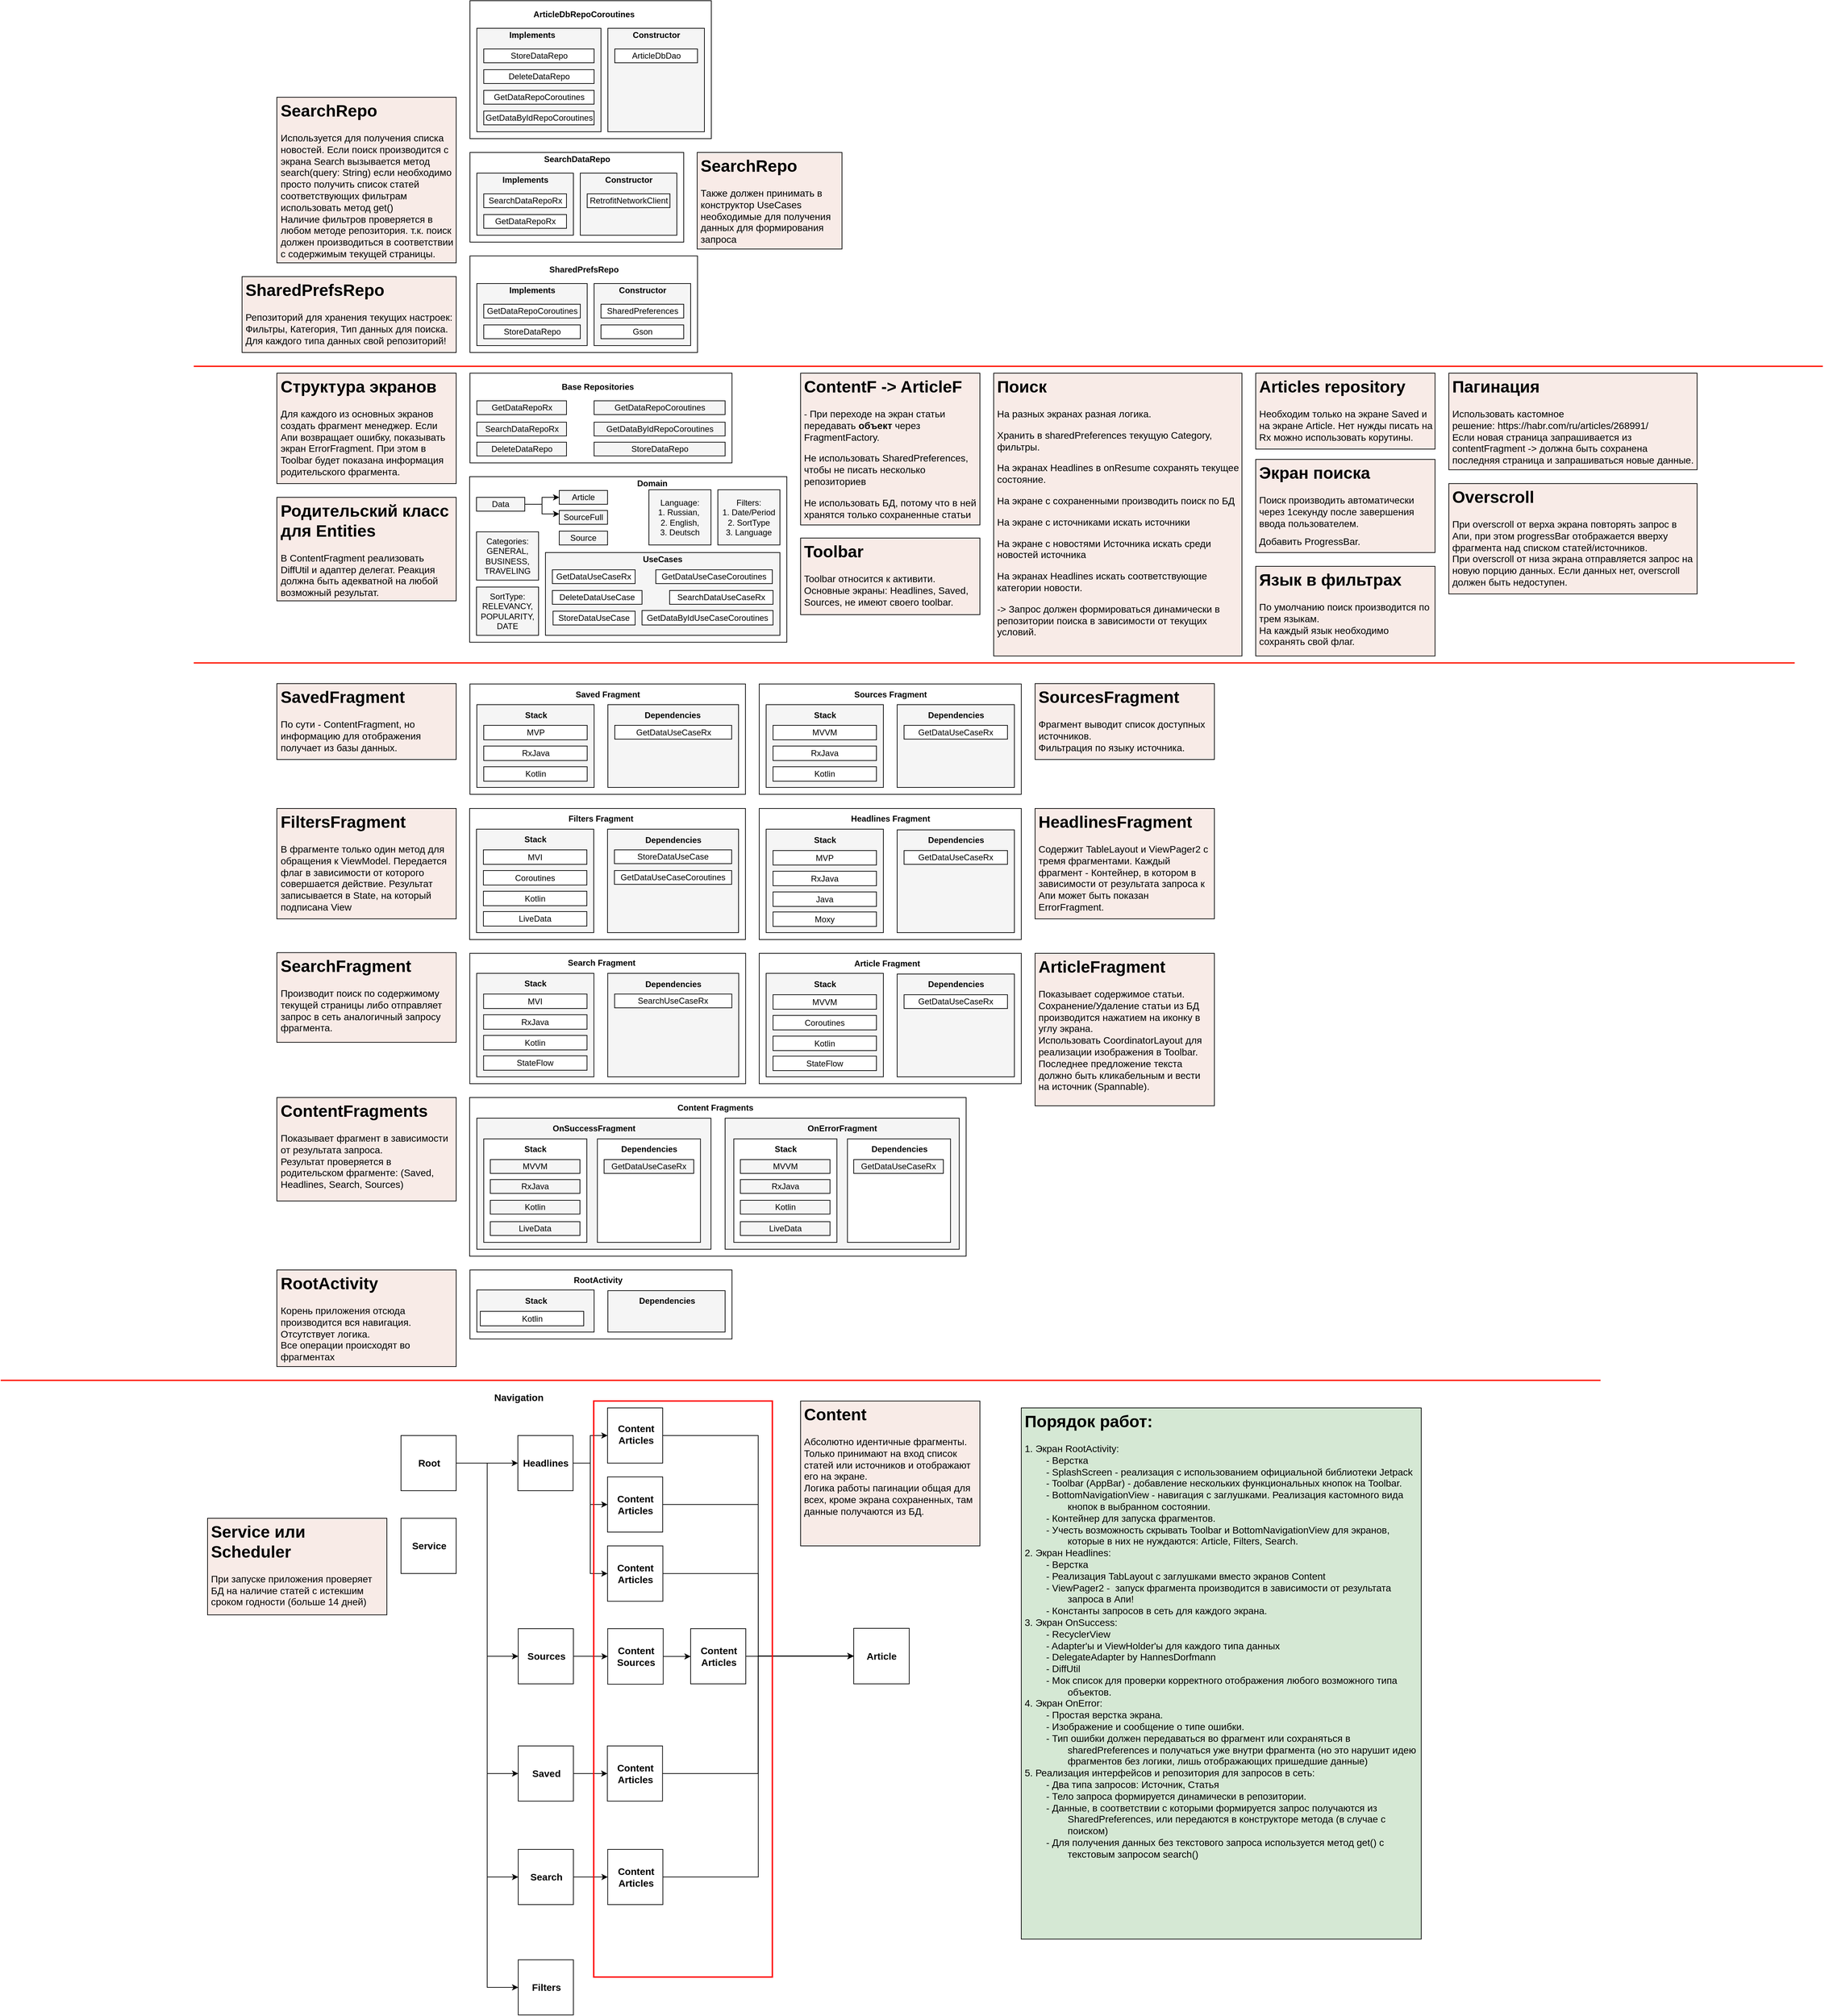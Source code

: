 <mxfile version="22.1.2" type="github">
  <diagram name="Страница — 1" id="RygN27f7wWlG2719hhbA">
    <mxGraphModel dx="5747" dy="4079" grid="1" gridSize="10" guides="1" tooltips="1" connect="1" arrows="1" fold="1" page="1" pageScale="1" pageWidth="827" pageHeight="1169" math="0" shadow="0">
      <root>
        <mxCell id="0" />
        <mxCell id="1" parent="0" />
        <mxCell id="-D2j0t36EasNuuJK0pfv-302" style="edgeStyle=orthogonalEdgeStyle;rounded=0;orthogonalLoop=1;jettySize=auto;html=1;exitX=1;exitY=0.5;exitDx=0;exitDy=0;entryX=0;entryY=0.5;entryDx=0;entryDy=0;" edge="1" parent="1" source="-D2j0t36EasNuuJK0pfv-293" target="-D2j0t36EasNuuJK0pfv-298">
          <mxGeometry relative="1" as="geometry" />
        </mxCell>
        <mxCell id="-D2j0t36EasNuuJK0pfv-303" style="edgeStyle=orthogonalEdgeStyle;rounded=0;orthogonalLoop=1;jettySize=auto;html=1;exitX=1;exitY=0.5;exitDx=0;exitDy=0;entryX=0;entryY=0.5;entryDx=0;entryDy=0;" edge="1" parent="1" source="-D2j0t36EasNuuJK0pfv-293" target="-D2j0t36EasNuuJK0pfv-296">
          <mxGeometry relative="1" as="geometry" />
        </mxCell>
        <mxCell id="-D2j0t36EasNuuJK0pfv-309" style="edgeStyle=orthogonalEdgeStyle;rounded=0;orthogonalLoop=1;jettySize=auto;html=1;exitX=1;exitY=0.5;exitDx=0;exitDy=0;entryX=0;entryY=0.5;entryDx=0;entryDy=0;" edge="1" parent="1" source="-D2j0t36EasNuuJK0pfv-293" target="-D2j0t36EasNuuJK0pfv-305">
          <mxGeometry relative="1" as="geometry" />
        </mxCell>
        <mxCell id="-D2j0t36EasNuuJK0pfv-311" style="edgeStyle=orthogonalEdgeStyle;rounded=0;orthogonalLoop=1;jettySize=auto;html=1;exitX=1;exitY=0.5;exitDx=0;exitDy=0;entryX=0;entryY=0.5;entryDx=0;entryDy=0;" edge="1" parent="1" source="-D2j0t36EasNuuJK0pfv-293" target="-D2j0t36EasNuuJK0pfv-307">
          <mxGeometry relative="1" as="geometry" />
        </mxCell>
        <mxCell id="-D2j0t36EasNuuJK0pfv-293" value="" style="whiteSpace=wrap;html=1;aspect=fixed;" vertex="1" parent="1">
          <mxGeometry x="20.5" y="1440" width="80" height="80" as="geometry" />
        </mxCell>
        <mxCell id="-D2j0t36EasNuuJK0pfv-47" value="" style="rounded=0;whiteSpace=wrap;html=1;" vertex="1" parent="1">
          <mxGeometry x="120.5" y="-100" width="380" height="130" as="geometry" />
        </mxCell>
        <mxCell id="-D2j0t36EasNuuJK0pfv-45" value="" style="rounded=0;whiteSpace=wrap;html=1;" vertex="1" parent="1">
          <mxGeometry x="120" y="50" width="460" height="240" as="geometry" />
        </mxCell>
        <mxCell id="-D2j0t36EasNuuJK0pfv-2" value="Article" style="text;html=1;align=center;verticalAlign=middle;whiteSpace=wrap;rounded=0;strokeColor=#000000;fillColor=#f5f5f5;fontColor=#000000;" vertex="1" parent="1">
          <mxGeometry x="250" y="70" width="70" height="20" as="geometry" />
        </mxCell>
        <mxCell id="-D2j0t36EasNuuJK0pfv-3" value="Source" style="text;html=1;align=center;verticalAlign=middle;whiteSpace=wrap;rounded=0;strokeColor=#000000;fillColor=#f5f5f5;fontColor=#000000;" vertex="1" parent="1">
          <mxGeometry x="250" y="129" width="70" height="20" as="geometry" />
        </mxCell>
        <mxCell id="-D2j0t36EasNuuJK0pfv-6" value="SourceFull" style="text;html=1;align=center;verticalAlign=middle;whiteSpace=wrap;rounded=0;strokeColor=#000000;fillColor=#f5f5f5;fontColor=#000000;" vertex="1" parent="1">
          <mxGeometry x="250" y="99" width="70" height="20" as="geometry" />
        </mxCell>
        <mxCell id="-D2j0t36EasNuuJK0pfv-7" value="Filters:&lt;br&gt;1. Date/Period&lt;br&gt;2. SortType&lt;br&gt;3. Language" style="text;html=1;align=center;verticalAlign=middle;whiteSpace=wrap;rounded=0;strokeColor=#000000;fillColor=#f5f5f5;fontColor=#000000;" vertex="1" parent="1">
          <mxGeometry x="480" y="69" width="90" height="80" as="geometry" />
        </mxCell>
        <mxCell id="-D2j0t36EasNuuJK0pfv-9" value="" style="rounded=0;whiteSpace=wrap;html=1;fillColor=#f5f5f5;fontColor=#000000;strokeColor=#000000;" vertex="1" parent="1">
          <mxGeometry x="230" y="160" width="340" height="120" as="geometry" />
        </mxCell>
        <mxCell id="-D2j0t36EasNuuJK0pfv-10" value="StoreDataUseCase" style="text;html=1;align=center;verticalAlign=middle;whiteSpace=wrap;rounded=0;fillColor=default;strokeColor=default;fontColor=#000000;" vertex="1" parent="1">
          <mxGeometry x="241" y="245" width="119" height="20" as="geometry" />
        </mxCell>
        <mxCell id="-D2j0t36EasNuuJK0pfv-11" value="GetDataUseCaseCoroutines" style="text;html=1;align=center;verticalAlign=middle;whiteSpace=wrap;rounded=0;fillColor=default;strokeColor=default;fontColor=#000000;" vertex="1" parent="1">
          <mxGeometry x="390" y="185" width="169" height="20" as="geometry" />
        </mxCell>
        <mxCell id="-D2j0t36EasNuuJK0pfv-12" value="GetDataByIdUseCaseCoroutines" style="text;html=1;align=center;verticalAlign=middle;whiteSpace=wrap;rounded=0;fillColor=default;strokeColor=default;fontColor=#000000;" vertex="1" parent="1">
          <mxGeometry x="370" y="244" width="190" height="21" as="geometry" />
        </mxCell>
        <mxCell id="-D2j0t36EasNuuJK0pfv-13" value="DeleteDataUseCase" style="text;html=1;align=center;verticalAlign=middle;whiteSpace=wrap;rounded=0;fillColor=default;strokeColor=default;fontColor=#000000;" vertex="1" parent="1">
          <mxGeometry x="240" y="215" width="130" height="20" as="geometry" />
        </mxCell>
        <mxCell id="-D2j0t36EasNuuJK0pfv-18" value="GetDataUseCaseRx" style="text;html=1;align=center;verticalAlign=middle;whiteSpace=wrap;rounded=0;fillColor=default;strokeColor=default;fontColor=#000000;" vertex="1" parent="1">
          <mxGeometry x="240" y="185" width="120" height="20" as="geometry" />
        </mxCell>
        <mxCell id="-D2j0t36EasNuuJK0pfv-22" value="SearchDataUseCaseRx" style="text;html=1;align=center;verticalAlign=middle;whiteSpace=wrap;rounded=0;fillColor=default;strokeColor=default;fontColor=#000000;" vertex="1" parent="1">
          <mxGeometry x="410" y="215" width="150" height="20" as="geometry" />
        </mxCell>
        <mxCell id="-D2j0t36EasNuuJK0pfv-32" value="StoreDataRepo" style="text;html=1;strokeColor=#000000;fillColor=#f5f5f5;align=center;verticalAlign=middle;whiteSpace=wrap;rounded=0;fontColor=#000000;" vertex="1" parent="1">
          <mxGeometry x="300.5" width="190" height="20" as="geometry" />
        </mxCell>
        <mxCell id="-D2j0t36EasNuuJK0pfv-33" value="DeleteDataRepo" style="text;html=1;strokeColor=#000000;fillColor=#f5f5f5;align=center;verticalAlign=middle;whiteSpace=wrap;rounded=0;fontColor=#000000;" vertex="1" parent="1">
          <mxGeometry x="130.5" width="130" height="20" as="geometry" />
        </mxCell>
        <mxCell id="-D2j0t36EasNuuJK0pfv-34" value="GetDataRepoCoroutines" style="text;html=1;strokeColor=#000000;fillColor=#f5f5f5;align=center;verticalAlign=middle;whiteSpace=wrap;rounded=0;fontColor=#000000;" vertex="1" parent="1">
          <mxGeometry x="300.5" y="-60" width="190" height="20" as="geometry" />
        </mxCell>
        <mxCell id="-D2j0t36EasNuuJK0pfv-35" value="GetDataRepoRx" style="text;html=1;strokeColor=#000000;fillColor=#f5f5f5;align=center;verticalAlign=middle;whiteSpace=wrap;rounded=0;fontColor=#000000;" vertex="1" parent="1">
          <mxGeometry x="130.5" y="-60" width="130" height="20" as="geometry" />
        </mxCell>
        <mxCell id="-D2j0t36EasNuuJK0pfv-36" value="GetDataByIdRepoCoroutines" style="text;html=1;strokeColor=#000000;fillColor=#f5f5f5;align=center;verticalAlign=middle;whiteSpace=wrap;rounded=0;fontColor=#000000;" vertex="1" parent="1">
          <mxGeometry x="300.5" y="-29" width="190" height="20" as="geometry" />
        </mxCell>
        <mxCell id="-D2j0t36EasNuuJK0pfv-39" value="SearchDataRepoRx" style="text;html=1;strokeColor=#000000;fillColor=#f5f5f5;align=center;verticalAlign=middle;whiteSpace=wrap;rounded=0;fontColor=#000000;" vertex="1" parent="1">
          <mxGeometry x="130.5" y="-29" width="130" height="20" as="geometry" />
        </mxCell>
        <mxCell id="-D2j0t36EasNuuJK0pfv-41" value="Base Repositories" style="text;html=1;strokeColor=none;fillColor=none;align=center;verticalAlign=middle;whiteSpace=wrap;rounded=0;fontStyle=1" vertex="1" parent="1">
          <mxGeometry x="210.5" y="-90" width="190" height="20" as="geometry" />
        </mxCell>
        <mxCell id="-D2j0t36EasNuuJK0pfv-44" value="Domain" style="text;html=1;strokeColor=none;fillColor=none;align=center;verticalAlign=middle;whiteSpace=wrap;rounded=0;fontStyle=1" vertex="1" parent="1">
          <mxGeometry x="290" y="50" width="190" height="20" as="geometry" />
        </mxCell>
        <mxCell id="-D2j0t36EasNuuJK0pfv-46" value="UseCases" style="text;html=1;strokeColor=none;fillColor=none;align=center;verticalAlign=middle;whiteSpace=wrap;rounded=0;fontStyle=1" vertex="1" parent="1">
          <mxGeometry x="305" y="160" width="190" height="20" as="geometry" />
        </mxCell>
        <mxCell id="-D2j0t36EasNuuJK0pfv-48" value="" style="rounded=0;whiteSpace=wrap;html=1;" vertex="1" parent="1">
          <mxGeometry x="120.5" y="-270" width="330" height="140" as="geometry" />
        </mxCell>
        <mxCell id="-D2j0t36EasNuuJK0pfv-49" value="&lt;b&gt;SharedPrefsRepo&lt;/b&gt;" style="text;html=1;strokeColor=none;fillColor=none;align=center;verticalAlign=middle;whiteSpace=wrap;rounded=0;" vertex="1" parent="1">
          <mxGeometry x="205.5" y="-260" width="160" height="20" as="geometry" />
        </mxCell>
        <mxCell id="-D2j0t36EasNuuJK0pfv-50" value="" style="rounded=0;whiteSpace=wrap;html=1;fillColor=#f5f5f5;fontColor=#333333;strokeColor=#000000;" vertex="1" parent="1">
          <mxGeometry x="130.5" y="-230" width="160" height="90" as="geometry" />
        </mxCell>
        <mxCell id="-D2j0t36EasNuuJK0pfv-51" value="&lt;b&gt;Implements&lt;/b&gt;" style="text;html=1;strokeColor=none;fillColor=none;align=center;verticalAlign=middle;whiteSpace=wrap;rounded=0;" vertex="1" parent="1">
          <mxGeometry x="140.5" y="-230" width="140" height="20" as="geometry" />
        </mxCell>
        <mxCell id="-D2j0t36EasNuuJK0pfv-57" value="GetDataRepoCoroutines" style="text;html=1;align=center;verticalAlign=middle;whiteSpace=wrap;rounded=0;fillColor=default;strokeColor=default;" vertex="1" parent="1">
          <mxGeometry x="140.5" y="-200" width="140" height="20" as="geometry" />
        </mxCell>
        <mxCell id="-D2j0t36EasNuuJK0pfv-63" value="StoreDataRepo" style="text;html=1;align=center;verticalAlign=middle;whiteSpace=wrap;rounded=0;fillColor=default;strokeColor=default;" vertex="1" parent="1">
          <mxGeometry x="140.5" y="-170" width="140" height="20" as="geometry" />
        </mxCell>
        <mxCell id="-D2j0t36EasNuuJK0pfv-64" value="" style="rounded=0;whiteSpace=wrap;html=1;fillColor=#f5f5f5;fontColor=#333333;strokeColor=#000000;" vertex="1" parent="1">
          <mxGeometry x="300.5" y="-230" width="140" height="90" as="geometry" />
        </mxCell>
        <mxCell id="-D2j0t36EasNuuJK0pfv-65" value="&lt;b&gt;Constructor&lt;/b&gt;" style="text;html=1;strokeColor=none;fillColor=none;align=center;verticalAlign=middle;whiteSpace=wrap;rounded=0;" vertex="1" parent="1">
          <mxGeometry x="310.5" y="-230" width="120" height="20" as="geometry" />
        </mxCell>
        <mxCell id="-D2j0t36EasNuuJK0pfv-66" value="SharedPreferences" style="text;html=1;align=center;verticalAlign=middle;whiteSpace=wrap;rounded=0;fillColor=default;strokeColor=default;" vertex="1" parent="1">
          <mxGeometry x="310.5" y="-200" width="120" height="20" as="geometry" />
        </mxCell>
        <mxCell id="-D2j0t36EasNuuJK0pfv-69" value="Gson" style="text;html=1;align=center;verticalAlign=middle;whiteSpace=wrap;rounded=0;fillColor=default;strokeColor=default;" vertex="1" parent="1">
          <mxGeometry x="310.5" y="-170" width="120" height="20" as="geometry" />
        </mxCell>
        <mxCell id="-D2j0t36EasNuuJK0pfv-80" value="" style="endArrow=none;html=1;rounded=0;strokeWidth=2;strokeColor=#FF1D0D;" edge="1" parent="1">
          <mxGeometry width="50" height="50" relative="1" as="geometry">
            <mxPoint x="-280" y="-110" as="sourcePoint" />
            <mxPoint x="2082.353" y="-110" as="targetPoint" />
          </mxGeometry>
        </mxCell>
        <mxCell id="-D2j0t36EasNuuJK0pfv-81" value="" style="rounded=0;whiteSpace=wrap;html=1;" vertex="1" parent="1">
          <mxGeometry x="120.5" y="-420" width="310" height="130" as="geometry" />
        </mxCell>
        <mxCell id="-D2j0t36EasNuuJK0pfv-82" value="&lt;b&gt;SearchDataRepo&lt;/b&gt;" style="text;html=1;strokeColor=none;fillColor=none;align=center;verticalAlign=middle;whiteSpace=wrap;rounded=0;" vertex="1" parent="1">
          <mxGeometry x="195.5" y="-420" width="160" height="20" as="geometry" />
        </mxCell>
        <mxCell id="-D2j0t36EasNuuJK0pfv-83" value="" style="rounded=0;whiteSpace=wrap;html=1;fillColor=#f5f5f5;fontColor=#333333;strokeColor=#000000;" vertex="1" parent="1">
          <mxGeometry x="130.5" y="-390" width="140" height="90" as="geometry" />
        </mxCell>
        <mxCell id="-D2j0t36EasNuuJK0pfv-84" value="&lt;b&gt;Implements&lt;/b&gt;" style="text;html=1;strokeColor=none;fillColor=none;align=center;verticalAlign=middle;whiteSpace=wrap;rounded=0;" vertex="1" parent="1">
          <mxGeometry x="140.5" y="-390" width="120" height="20" as="geometry" />
        </mxCell>
        <mxCell id="-D2j0t36EasNuuJK0pfv-85" value="SearchDataRepoRx" style="text;html=1;align=center;verticalAlign=middle;whiteSpace=wrap;rounded=0;fillColor=default;strokeColor=default;" vertex="1" parent="1">
          <mxGeometry x="140.5" y="-360" width="120" height="20" as="geometry" />
        </mxCell>
        <mxCell id="-D2j0t36EasNuuJK0pfv-86" value="" style="rounded=0;whiteSpace=wrap;html=1;fillColor=#f5f5f5;fontColor=#333333;strokeColor=#000000;" vertex="1" parent="1">
          <mxGeometry x="280.5" y="-390" width="140" height="90" as="geometry" />
        </mxCell>
        <mxCell id="-D2j0t36EasNuuJK0pfv-87" value="&lt;b&gt;Constructor&lt;/b&gt;" style="text;html=1;strokeColor=none;fillColor=none;align=center;verticalAlign=middle;whiteSpace=wrap;rounded=0;" vertex="1" parent="1">
          <mxGeometry x="290.5" y="-390" width="120" height="20" as="geometry" />
        </mxCell>
        <mxCell id="-D2j0t36EasNuuJK0pfv-88" value="RetrofitNetworkClient" style="text;html=1;align=center;verticalAlign=middle;whiteSpace=wrap;rounded=0;fillColor=default;strokeColor=default;" vertex="1" parent="1">
          <mxGeometry x="290.5" y="-360" width="120" height="20" as="geometry" />
        </mxCell>
        <mxCell id="-D2j0t36EasNuuJK0pfv-104" value="" style="rounded=0;whiteSpace=wrap;html=1;" vertex="1" parent="1">
          <mxGeometry x="120.5" y="-640" width="350" height="200" as="geometry" />
        </mxCell>
        <mxCell id="-D2j0t36EasNuuJK0pfv-105" value="&lt;b&gt;ArticleDbRepoCoroutines&lt;/b&gt;" style="text;html=1;strokeColor=none;fillColor=none;align=center;verticalAlign=middle;whiteSpace=wrap;rounded=0;" vertex="1" parent="1">
          <mxGeometry x="205.5" y="-630" width="160" height="20" as="geometry" />
        </mxCell>
        <mxCell id="-D2j0t36EasNuuJK0pfv-106" value="" style="rounded=0;whiteSpace=wrap;html=1;fillColor=#f5f5f5;fontColor=#333333;strokeColor=#000000;" vertex="1" parent="1">
          <mxGeometry x="130.5" y="-600" width="180" height="150" as="geometry" />
        </mxCell>
        <mxCell id="-D2j0t36EasNuuJK0pfv-107" value="&lt;b&gt;Implements&lt;/b&gt;" style="text;html=1;strokeColor=none;fillColor=none;align=center;verticalAlign=middle;whiteSpace=wrap;rounded=0;" vertex="1" parent="1">
          <mxGeometry x="150.5" y="-600" width="120" height="20" as="geometry" />
        </mxCell>
        <mxCell id="-D2j0t36EasNuuJK0pfv-108" value="StoreDataRepo" style="text;html=1;align=center;verticalAlign=middle;whiteSpace=wrap;rounded=0;fillColor=default;strokeColor=default;" vertex="1" parent="1">
          <mxGeometry x="140.5" y="-570" width="160" height="20" as="geometry" />
        </mxCell>
        <mxCell id="-D2j0t36EasNuuJK0pfv-109" value="" style="rounded=0;whiteSpace=wrap;html=1;fillColor=#f5f5f5;fontColor=#333333;strokeColor=#000000;" vertex="1" parent="1">
          <mxGeometry x="320.5" y="-600" width="140" height="150" as="geometry" />
        </mxCell>
        <mxCell id="-D2j0t36EasNuuJK0pfv-110" value="&lt;b&gt;Constructor&lt;/b&gt;" style="text;html=1;strokeColor=none;fillColor=none;align=center;verticalAlign=middle;whiteSpace=wrap;rounded=0;" vertex="1" parent="1">
          <mxGeometry x="330.5" y="-600" width="120" height="20" as="geometry" />
        </mxCell>
        <mxCell id="-D2j0t36EasNuuJK0pfv-111" value="ArticleDbDao" style="text;html=1;align=center;verticalAlign=middle;whiteSpace=wrap;rounded=0;fillColor=default;strokeColor=default;" vertex="1" parent="1">
          <mxGeometry x="330.5" y="-570" width="120" height="20" as="geometry" />
        </mxCell>
        <mxCell id="-D2j0t36EasNuuJK0pfv-112" value="DeleteDataRepo" style="text;html=1;align=center;verticalAlign=middle;whiteSpace=wrap;rounded=0;fillColor=default;strokeColor=default;" vertex="1" parent="1">
          <mxGeometry x="140.5" y="-540" width="160" height="20" as="geometry" />
        </mxCell>
        <mxCell id="-D2j0t36EasNuuJK0pfv-113" value="GetDataRepoCoroutines" style="text;html=1;align=center;verticalAlign=middle;whiteSpace=wrap;rounded=0;fillColor=default;strokeColor=default;" vertex="1" parent="1">
          <mxGeometry x="140.5" y="-510" width="160" height="20" as="geometry" />
        </mxCell>
        <mxCell id="-D2j0t36EasNuuJK0pfv-114" value="GetDataByIdRepoCoroutines" style="text;html=1;align=center;verticalAlign=middle;whiteSpace=wrap;rounded=0;fillColor=default;strokeColor=default;" vertex="1" parent="1">
          <mxGeometry x="140.5" y="-480" width="160" height="20" as="geometry" />
        </mxCell>
        <mxCell id="-D2j0t36EasNuuJK0pfv-125" value="&lt;h1&gt;ContentF -&amp;gt; ArticleF&lt;/h1&gt;&lt;p style=&quot;font-size: 14px;&quot;&gt;&lt;font style=&quot;font-size: 13px;&quot;&gt;-&lt;/font&gt;&lt;font style=&quot;font-size: 14px;&quot;&gt; При переходе на экран статьи передавать &lt;b style=&quot;&quot;&gt;объект&lt;/b&gt; через FragmentFactory.&lt;br&gt;&lt;/font&gt;&lt;/p&gt;&lt;p style=&quot;font-size: 14px;&quot;&gt;&lt;font style=&quot;font-size: 14px;&quot;&gt;Не использовать SharedPreferences, чтобы не писать несколько репозиториев&lt;/font&gt;&lt;/p&gt;&lt;p style=&quot;font-size: 14px;&quot;&gt;&lt;font style=&quot;font-size: 14px;&quot;&gt;Не использовать БД, потому что в ней хранятся только сохраненные статьи&lt;/font&gt;&lt;/p&gt;" style="text;html=1;strokeColor=#000000;fillColor=#F8EBE7;spacing=5;spacingTop=-20;whiteSpace=wrap;overflow=hidden;rounded=0;" vertex="1" parent="1">
          <mxGeometry x="600" y="-100" width="260" height="220" as="geometry" />
        </mxCell>
        <mxCell id="-D2j0t36EasNuuJK0pfv-127" value="&lt;h1&gt;Поиск&lt;/h1&gt;&lt;p style=&quot;font-size: 14px;&quot;&gt;&lt;font style=&quot;font-size: 14px;&quot;&gt;На разных экранах разная логика.&amp;nbsp;&lt;/font&gt;&lt;/p&gt;&lt;p style=&quot;font-size: 14px;&quot;&gt;&lt;font style=&quot;font-size: 14px;&quot;&gt;Хранить в sharedPreferences текущую Category, фильтры.&lt;/font&gt;&lt;/p&gt;&lt;p style=&quot;font-size: 14px;&quot;&gt;&lt;font style=&quot;font-size: 14px;&quot;&gt;На экранах Headlines в onResume сохранять текущее состояние.&lt;/font&gt;&lt;/p&gt;&lt;p style=&quot;font-size: 14px;&quot;&gt;&lt;font style=&quot;font-size: 14px;&quot;&gt;На экране с сохраненными производить поиск по БД&lt;/font&gt;&lt;/p&gt;&lt;p style=&quot;font-size: 14px;&quot;&gt;&lt;font style=&quot;font-size: 14px;&quot;&gt;На экране с источниками искать источники&lt;/font&gt;&lt;/p&gt;&lt;p style=&quot;font-size: 14px;&quot;&gt;&lt;font style=&quot;font-size: 14px;&quot;&gt;На экране с новостями Источника искать среди новостей источника&lt;/font&gt;&lt;/p&gt;&lt;p style=&quot;font-size: 14px;&quot;&gt;&lt;font style=&quot;font-size: 14px;&quot;&gt;На экранах Headlines искать соответствующие категории новости.&lt;/font&gt;&lt;/p&gt;&lt;p style=&quot;font-size: 14px;&quot;&gt;&lt;font style=&quot;font-size: 14px;&quot;&gt;-&amp;gt; Запрос должен формироваться динамически в репозитории поиска в зависимости от текущих условий.&lt;/font&gt;&lt;/p&gt;&lt;p style=&quot;font-size: 14px;&quot;&gt;&lt;font style=&quot;font-size: 14px;&quot;&gt;&lt;br&gt;&lt;/font&gt;&lt;/p&gt;" style="text;html=1;strokeColor=default;fillColor=#F8EBE7;spacing=5;spacingTop=-20;whiteSpace=wrap;overflow=hidden;rounded=0;" vertex="1" parent="1">
          <mxGeometry x="880" y="-100" width="360" height="410" as="geometry" />
        </mxCell>
        <mxCell id="-D2j0t36EasNuuJK0pfv-128" value="Categories:&lt;br&gt;GENERAL,&lt;br&gt;BUSINESS,&lt;br&gt;TRAVELING" style="text;html=1;align=center;verticalAlign=middle;whiteSpace=wrap;rounded=0;strokeColor=#000000;fillColor=#f5f5f5;fontColor=#000000;" vertex="1" parent="1">
          <mxGeometry x="130" y="130" width="90" height="70" as="geometry" />
        </mxCell>
        <mxCell id="-D2j0t36EasNuuJK0pfv-129" value="" style="endArrow=none;html=1;rounded=0;strokeWidth=2;strokeColor=#FF1D0D;" edge="1" parent="1">
          <mxGeometry width="50" height="50" relative="1" as="geometry">
            <mxPoint x="-280" y="320" as="sourcePoint" />
            <mxPoint x="2041.538" y="320" as="targetPoint" />
          </mxGeometry>
        </mxCell>
        <mxCell id="-D2j0t36EasNuuJK0pfv-130" value="SortType:&lt;br&gt;RELEVANCY,&lt;br&gt;POPULARITY,&lt;br&gt;DATE" style="text;html=1;align=center;verticalAlign=middle;whiteSpace=wrap;rounded=0;strokeColor=#000000;fillColor=#f5f5f5;fontColor=#000000;" vertex="1" parent="1">
          <mxGeometry x="130" y="210" width="90" height="70" as="geometry" />
        </mxCell>
        <mxCell id="-D2j0t36EasNuuJK0pfv-131" value="&lt;h1&gt;&lt;span style=&quot;background-color: initial;&quot;&gt;Articles repository&lt;/span&gt;&lt;/h1&gt;&lt;div style=&quot;font-size: 14px;&quot;&gt;Необходим только на экране Saved и на экране Article. Нет нужды писать на Rx можно использовать корутины.&lt;/div&gt;" style="text;html=1;strokeColor=#000000;fillColor=#F8EBE7;spacing=5;spacingTop=-20;whiteSpace=wrap;overflow=hidden;rounded=0;" vertex="1" parent="1">
          <mxGeometry x="1260" y="-100" width="260" height="110" as="geometry" />
        </mxCell>
        <mxCell id="-D2j0t36EasNuuJK0pfv-132" value="" style="whiteSpace=wrap;html=1;" vertex="1" parent="1">
          <mxGeometry x="540" y="350.5" width="380" height="160" as="geometry" />
        </mxCell>
        <mxCell id="-D2j0t36EasNuuJK0pfv-133" value="&lt;b&gt;Sources Fragment&lt;/b&gt;" style="text;html=1;align=center;verticalAlign=middle;resizable=0;points=[];autosize=1;strokeColor=none;fillColor=none;" vertex="1" parent="1">
          <mxGeometry x="665" y="350.5" width="130" height="30" as="geometry" />
        </mxCell>
        <mxCell id="-D2j0t36EasNuuJK0pfv-134" value="" style="whiteSpace=wrap;html=1;fillColor=#f5f5f5;fontColor=#333333;strokeColor=#000000;" vertex="1" parent="1">
          <mxGeometry x="740" y="380.5" width="170" height="120" as="geometry" />
        </mxCell>
        <mxCell id="-D2j0t36EasNuuJK0pfv-135" value="&lt;b&gt;Dependencies&lt;/b&gt;" style="text;html=1;align=center;verticalAlign=middle;resizable=0;points=[];autosize=1;strokeColor=none;fillColor=none;" vertex="1" parent="1">
          <mxGeometry x="775" y="380.5" width="100" height="30" as="geometry" />
        </mxCell>
        <mxCell id="-D2j0t36EasNuuJK0pfv-136" value="GetDataUseCaseRx" style="text;html=1;align=center;verticalAlign=middle;whiteSpace=wrap;rounded=0;fillColor=default;strokeColor=default;fontColor=#000000;" vertex="1" parent="1">
          <mxGeometry x="750" y="410.5" width="150" height="20" as="geometry" />
        </mxCell>
        <mxCell id="-D2j0t36EasNuuJK0pfv-138" value="" style="whiteSpace=wrap;html=1;fillColor=#f5f5f5;fontColor=#333333;strokeColor=#000000;" vertex="1" parent="1">
          <mxGeometry x="550" y="380.5" width="170" height="120" as="geometry" />
        </mxCell>
        <mxCell id="-D2j0t36EasNuuJK0pfv-137" value="MVVM" style="text;html=1;align=center;verticalAlign=middle;whiteSpace=wrap;rounded=0;fillColor=default;strokeColor=default;fontColor=#000000;" vertex="1" parent="1">
          <mxGeometry x="560" y="410.5" width="150" height="21" as="geometry" />
        </mxCell>
        <mxCell id="-D2j0t36EasNuuJK0pfv-139" value="&lt;b&gt;Stack&lt;/b&gt;" style="text;html=1;align=center;verticalAlign=middle;resizable=0;points=[];autosize=1;strokeColor=none;fillColor=none;" vertex="1" parent="1">
          <mxGeometry x="605" y="380.5" width="60" height="30" as="geometry" />
        </mxCell>
        <mxCell id="-D2j0t36EasNuuJK0pfv-144" value="RxJava" style="text;html=1;align=center;verticalAlign=middle;whiteSpace=wrap;rounded=0;fillColor=default;strokeColor=default;fontColor=#000000;" vertex="1" parent="1">
          <mxGeometry x="560" y="440.5" width="150" height="21" as="geometry" />
        </mxCell>
        <mxCell id="-D2j0t36EasNuuJK0pfv-146" value="Kotlin" style="text;html=1;align=center;verticalAlign=middle;whiteSpace=wrap;rounded=0;fillColor=default;strokeColor=default;fontColor=#000000;" vertex="1" parent="1">
          <mxGeometry x="560" y="470.5" width="150" height="21" as="geometry" />
        </mxCell>
        <mxCell id="-D2j0t36EasNuuJK0pfv-147" value="&lt;h1&gt;&lt;span style=&quot;background-color: initial;&quot;&gt;Экран поиска&lt;/span&gt;&lt;/h1&gt;&lt;h1 style=&quot;font-size: 14px;&quot;&gt;&lt;span style=&quot;font-weight: 400;&quot;&gt;Поиск производить автоматически через 1секунду после завершения ввода пользователем.&amp;nbsp;&lt;/span&gt;&lt;/h1&gt;&lt;div&gt;&lt;span style=&quot;font-weight: 400; font-size: 14px;&quot;&gt;Добавить ProgressBar.&lt;/span&gt;&lt;span style=&quot;font-weight: 400;&quot;&gt;&lt;font size=&quot;1&quot;&gt;&amp;nbsp;&lt;/font&gt;&lt;/span&gt;&lt;/div&gt;&lt;div&gt;&lt;span style=&quot;font-weight: 400; font-size: 11px;&quot;&gt;&lt;font size=&quot;1&quot;&gt;&lt;br&gt;&lt;/font&gt;&lt;/span&gt;&lt;/div&gt;&lt;div&gt;&lt;span style=&quot;font-weight: 400;&quot;&gt;&lt;br&gt;&lt;/span&gt;&lt;/div&gt;" style="text;html=1;strokeColor=#000000;fillColor=#F8EBE7;spacing=5;spacingTop=-20;whiteSpace=wrap;overflow=hidden;rounded=0;" vertex="1" parent="1">
          <mxGeometry x="1260" y="25" width="260" height="135" as="geometry" />
        </mxCell>
        <mxCell id="-D2j0t36EasNuuJK0pfv-149" style="edgeStyle=orthogonalEdgeStyle;rounded=0;orthogonalLoop=1;jettySize=auto;html=1;exitX=1;exitY=0.5;exitDx=0;exitDy=0;entryX=0;entryY=0.5;entryDx=0;entryDy=0;" edge="1" parent="1" source="-D2j0t36EasNuuJK0pfv-148" target="-D2j0t36EasNuuJK0pfv-2">
          <mxGeometry relative="1" as="geometry" />
        </mxCell>
        <mxCell id="-D2j0t36EasNuuJK0pfv-151" style="edgeStyle=orthogonalEdgeStyle;rounded=0;orthogonalLoop=1;jettySize=auto;html=1;exitX=1;exitY=0.5;exitDx=0;exitDy=0;entryX=0;entryY=0.25;entryDx=0;entryDy=0;" edge="1" parent="1" source="-D2j0t36EasNuuJK0pfv-148" target="-D2j0t36EasNuuJK0pfv-6">
          <mxGeometry relative="1" as="geometry" />
        </mxCell>
        <mxCell id="-D2j0t36EasNuuJK0pfv-148" value="Data" style="text;html=1;align=center;verticalAlign=middle;whiteSpace=wrap;rounded=0;strokeColor=#000000;fillColor=#f5f5f5;fontColor=#000000;" vertex="1" parent="1">
          <mxGeometry x="130" y="80" width="70" height="20" as="geometry" />
        </mxCell>
        <mxCell id="-D2j0t36EasNuuJK0pfv-153" value="Language:&lt;br&gt;1. Russian,&amp;nbsp;&lt;br&gt;2. English,&lt;br&gt;3. Deutsch" style="text;html=1;align=center;verticalAlign=middle;whiteSpace=wrap;rounded=0;strokeColor=#000000;fillColor=#f5f5f5;fontColor=#000000;" vertex="1" parent="1">
          <mxGeometry x="380" y="69" width="90" height="80" as="geometry" />
        </mxCell>
        <mxCell id="-D2j0t36EasNuuJK0pfv-155" value="&lt;h1&gt;Toolbar&lt;/h1&gt;&lt;div style=&quot;font-size: 14px;&quot;&gt;&lt;font style=&quot;font-size: 14px;&quot;&gt;Toolbar относится к активити. Основные экраны: Headlines, Saved, Sources, не имеют своего toolbar.&lt;br&gt;&lt;/font&gt;&lt;/div&gt;" style="text;html=1;strokeColor=#000000;fillColor=#F8EBE7;spacing=5;spacingTop=-20;whiteSpace=wrap;overflow=hidden;rounded=0;" vertex="1" parent="1">
          <mxGeometry x="600" y="139" width="260" height="111" as="geometry" />
        </mxCell>
        <mxCell id="-D2j0t36EasNuuJK0pfv-156" value="&lt;h1&gt;Язык в фильтрах&lt;/h1&gt;&lt;div style=&quot;font-size: 14px;&quot;&gt;&lt;font style=&quot;font-size: 14px;&quot;&gt;По умолчанию поиск производится по трем языкам.&lt;/font&gt;&lt;/div&gt;&lt;div style=&quot;font-size: 14px;&quot;&gt;&lt;font style=&quot;font-size: 14px;&quot;&gt;На каждый язык необходимо сохранять свой флаг.&lt;/font&gt;&lt;/div&gt;" style="text;html=1;strokeColor=#000000;fillColor=#F8EBE7;spacing=5;spacingTop=-20;whiteSpace=wrap;overflow=hidden;rounded=0;" vertex="1" parent="1">
          <mxGeometry x="1260" y="180" width="260" height="130" as="geometry" />
        </mxCell>
        <mxCell id="-D2j0t36EasNuuJK0pfv-157" value="GetDataRepoRx" style="text;html=1;align=center;verticalAlign=middle;whiteSpace=wrap;rounded=0;fillColor=default;strokeColor=default;" vertex="1" parent="1">
          <mxGeometry x="140.5" y="-330" width="120" height="20" as="geometry" />
        </mxCell>
        <mxCell id="-D2j0t36EasNuuJK0pfv-168" value="&lt;h1&gt;SharedPrefsRepo&lt;/h1&gt;&lt;div&gt;&lt;font style=&quot;font-size: 14px;&quot;&gt;Репозиторий для хранения текущих настроек: Фильтры, Категория, Тип данных для поиска. Для каждого типа данных свой репозиторий!&lt;/font&gt;&lt;/div&gt;" style="text;html=1;strokeColor=#000000;fillColor=#F8EBE7;spacing=5;spacingTop=-20;whiteSpace=wrap;overflow=hidden;rounded=0;" vertex="1" parent="1">
          <mxGeometry x="-210" y="-240" width="310.5" height="110" as="geometry" />
        </mxCell>
        <mxCell id="-D2j0t36EasNuuJK0pfv-169" value="&lt;h1&gt;SearchRepo&lt;/h1&gt;&lt;div style=&quot;font-size: 14px;&quot;&gt;&lt;font style=&quot;font-size: 14px;&quot;&gt;Используется для получения списка новостей. Если поиск производится с экрана Search вызывается метод search(query: String) если необходимо просто получить список статей соответствующих фильтрам использовать метод get()&lt;/font&gt;&lt;/div&gt;&lt;div style=&quot;font-size: 14px;&quot;&gt;&lt;font style=&quot;font-size: 14px;&quot;&gt;Наличие фильтров проверяется в любом методе репозитория. т.к. поиск должен производиться в соответствии с содержимым текущей страницы.&lt;/font&gt;&lt;/div&gt;" style="text;html=1;strokeColor=#000000;fillColor=#F8EBE7;spacing=5;spacingTop=-20;whiteSpace=wrap;overflow=hidden;rounded=0;" vertex="1" parent="1">
          <mxGeometry x="-159.5" y="-500" width="260" height="240" as="geometry" />
        </mxCell>
        <mxCell id="-D2j0t36EasNuuJK0pfv-170" value="" style="whiteSpace=wrap;html=1;" vertex="1" parent="1">
          <mxGeometry x="120.5" y="350.5" width="399.5" height="160" as="geometry" />
        </mxCell>
        <mxCell id="-D2j0t36EasNuuJK0pfv-171" value="&lt;b&gt;Saved Fragment&lt;/b&gt;" style="text;html=1;align=center;verticalAlign=middle;resizable=0;points=[];autosize=1;strokeColor=none;fillColor=none;" vertex="1" parent="1">
          <mxGeometry x="260" y="350.5" width="120" height="30" as="geometry" />
        </mxCell>
        <mxCell id="-D2j0t36EasNuuJK0pfv-172" value="" style="whiteSpace=wrap;html=1;fillColor=#f5f5f5;fontColor=#333333;strokeColor=#000000;" vertex="1" parent="1">
          <mxGeometry x="320.5" y="380.5" width="189.5" height="120" as="geometry" />
        </mxCell>
        <mxCell id="-D2j0t36EasNuuJK0pfv-173" value="&lt;b&gt;Dependencies&lt;/b&gt;" style="text;html=1;align=center;verticalAlign=middle;resizable=0;points=[];autosize=1;strokeColor=none;fillColor=none;" vertex="1" parent="1">
          <mxGeometry x="364" y="380.5" width="100" height="30" as="geometry" />
        </mxCell>
        <mxCell id="-D2j0t36EasNuuJK0pfv-174" value="GetDataUseCaseRx" style="text;html=1;align=center;verticalAlign=middle;whiteSpace=wrap;rounded=0;fillColor=default;strokeColor=default;fontColor=#000000;" vertex="1" parent="1">
          <mxGeometry x="330.5" y="410.5" width="169.5" height="20" as="geometry" />
        </mxCell>
        <mxCell id="-D2j0t36EasNuuJK0pfv-175" value="" style="whiteSpace=wrap;html=1;fillColor=#f5f5f5;fontColor=#333333;strokeColor=#000000;" vertex="1" parent="1">
          <mxGeometry x="130.5" y="380.5" width="170" height="120" as="geometry" />
        </mxCell>
        <mxCell id="-D2j0t36EasNuuJK0pfv-176" value="MVP" style="text;html=1;align=center;verticalAlign=middle;whiteSpace=wrap;rounded=0;fillColor=default;strokeColor=default;fontColor=#000000;" vertex="1" parent="1">
          <mxGeometry x="140.5" y="410.5" width="150" height="21" as="geometry" />
        </mxCell>
        <mxCell id="-D2j0t36EasNuuJK0pfv-177" value="&lt;b&gt;Stack&lt;/b&gt;" style="text;html=1;align=center;verticalAlign=middle;resizable=0;points=[];autosize=1;strokeColor=none;fillColor=none;" vertex="1" parent="1">
          <mxGeometry x="185.5" y="380.5" width="60" height="30" as="geometry" />
        </mxCell>
        <mxCell id="-D2j0t36EasNuuJK0pfv-178" value="RxJava" style="text;html=1;align=center;verticalAlign=middle;whiteSpace=wrap;rounded=0;fillColor=default;strokeColor=default;fontColor=#000000;" vertex="1" parent="1">
          <mxGeometry x="140.5" y="440.5" width="150" height="21" as="geometry" />
        </mxCell>
        <mxCell id="-D2j0t36EasNuuJK0pfv-179" value="Kotlin" style="text;html=1;align=center;verticalAlign=middle;whiteSpace=wrap;rounded=0;fillColor=default;strokeColor=default;fontColor=#000000;" vertex="1" parent="1">
          <mxGeometry x="140.5" y="470.5" width="150" height="21" as="geometry" />
        </mxCell>
        <mxCell id="-D2j0t36EasNuuJK0pfv-180" value="" style="whiteSpace=wrap;html=1;" vertex="1" parent="1">
          <mxGeometry x="120" y="531" width="400" height="190" as="geometry" />
        </mxCell>
        <mxCell id="-D2j0t36EasNuuJK0pfv-181" value="&lt;b&gt;Filters Fragment&lt;/b&gt;" style="text;html=1;align=center;verticalAlign=middle;resizable=0;points=[];autosize=1;strokeColor=none;fillColor=none;" vertex="1" parent="1">
          <mxGeometry x="250.25" y="531" width="120" height="30" as="geometry" />
        </mxCell>
        <mxCell id="-D2j0t36EasNuuJK0pfv-182" value="" style="whiteSpace=wrap;html=1;fillColor=#f5f5f5;fontColor=#333333;strokeColor=#000000;" vertex="1" parent="1">
          <mxGeometry x="320" y="561" width="190" height="150" as="geometry" />
        </mxCell>
        <mxCell id="-D2j0t36EasNuuJK0pfv-183" value="&lt;b&gt;Dependencies&lt;/b&gt;" style="text;html=1;align=center;verticalAlign=middle;resizable=0;points=[];autosize=1;strokeColor=none;fillColor=none;" vertex="1" parent="1">
          <mxGeometry x="365" y="562" width="100" height="30" as="geometry" />
        </mxCell>
        <mxCell id="-D2j0t36EasNuuJK0pfv-184" value="StoreDataUseCase" style="text;html=1;align=center;verticalAlign=middle;whiteSpace=wrap;rounded=0;fillColor=default;strokeColor=default;fontColor=#000000;" vertex="1" parent="1">
          <mxGeometry x="330" y="591" width="170" height="20" as="geometry" />
        </mxCell>
        <mxCell id="-D2j0t36EasNuuJK0pfv-185" value="" style="whiteSpace=wrap;html=1;fillColor=#f5f5f5;fontColor=#333333;strokeColor=#000000;" vertex="1" parent="1">
          <mxGeometry x="130" y="561" width="170" height="150" as="geometry" />
        </mxCell>
        <mxCell id="-D2j0t36EasNuuJK0pfv-186" value="MVI" style="text;html=1;align=center;verticalAlign=middle;whiteSpace=wrap;rounded=0;fillColor=default;strokeColor=default;fontColor=#000000;" vertex="1" parent="1">
          <mxGeometry x="140" y="591" width="150" height="21" as="geometry" />
        </mxCell>
        <mxCell id="-D2j0t36EasNuuJK0pfv-187" value="&lt;b&gt;Stack&lt;/b&gt;" style="text;html=1;align=center;verticalAlign=middle;resizable=0;points=[];autosize=1;strokeColor=none;fillColor=none;" vertex="1" parent="1">
          <mxGeometry x="185" y="561" width="60" height="30" as="geometry" />
        </mxCell>
        <mxCell id="-D2j0t36EasNuuJK0pfv-188" value="Coroutines" style="text;html=1;align=center;verticalAlign=middle;whiteSpace=wrap;rounded=0;fillColor=default;strokeColor=default;fontColor=#000000;" vertex="1" parent="1">
          <mxGeometry x="140" y="621" width="150" height="21" as="geometry" />
        </mxCell>
        <mxCell id="-D2j0t36EasNuuJK0pfv-189" value="Kotlin" style="text;html=1;align=center;verticalAlign=middle;whiteSpace=wrap;rounded=0;fillColor=default;strokeColor=default;fontColor=#000000;" vertex="1" parent="1">
          <mxGeometry x="140" y="651" width="150" height="21" as="geometry" />
        </mxCell>
        <mxCell id="-D2j0t36EasNuuJK0pfv-192" value="GetDataUseCaseCoroutines" style="text;html=1;align=center;verticalAlign=middle;whiteSpace=wrap;rounded=0;fillColor=default;strokeColor=default;fontColor=#000000;" vertex="1" parent="1">
          <mxGeometry x="330" y="621" width="170" height="20" as="geometry" />
        </mxCell>
        <mxCell id="-D2j0t36EasNuuJK0pfv-193" value="&lt;h1&gt;SavedFragment&lt;/h1&gt;&lt;div&gt;&lt;font style=&quot;font-size: 14px;&quot;&gt;По сути - ContentFragment, но информацию для отображения получает из базы данных.&amp;nbsp;&lt;/font&gt;&lt;/div&gt;" style="text;html=1;strokeColor=#000000;fillColor=#F8EBE7;spacing=5;spacingTop=-20;whiteSpace=wrap;overflow=hidden;rounded=0;" vertex="1" parent="1">
          <mxGeometry x="-159.5" y="350" width="260" height="110" as="geometry" />
        </mxCell>
        <mxCell id="-D2j0t36EasNuuJK0pfv-196" value="&lt;h1&gt;FiltersFragment&lt;/h1&gt;&lt;div&gt;&lt;font style=&quot;font-size: 14px;&quot;&gt;В фрагменте только один метод для обращения к ViewModel. Передается флаг в зависимости от которого совершается действие. Результат записывается в State, на который подписана View&lt;/font&gt;&lt;/div&gt;" style="text;html=1;strokeColor=#000000;fillColor=#F8EBE7;spacing=5;spacingTop=-20;whiteSpace=wrap;overflow=hidden;rounded=0;" vertex="1" parent="1">
          <mxGeometry x="-159.5" y="531" width="260" height="160" as="geometry" />
        </mxCell>
        <mxCell id="-D2j0t36EasNuuJK0pfv-199" value="LiveData" style="text;html=1;align=center;verticalAlign=middle;whiteSpace=wrap;rounded=0;fillColor=default;strokeColor=default;fontColor=#000000;" vertex="1" parent="1">
          <mxGeometry x="140" y="680.5" width="150" height="21" as="geometry" />
        </mxCell>
        <mxCell id="-D2j0t36EasNuuJK0pfv-203" value="&lt;h1&gt;Структура экранов&lt;/h1&gt;&lt;div&gt;&lt;font style=&quot;font-size: 14px;&quot;&gt;Для каждого из основных экранов создать фрагмент менеджер. Если Апи возвращает ошибку, показывать экран ErrorFragment. При этом в Toolbar будет показана информация родительского фрагмента.&lt;/font&gt;&lt;/div&gt;&lt;div&gt;&lt;br&gt;&lt;/div&gt;" style="text;html=1;strokeColor=#000000;fillColor=#F8EBE7;spacing=5;spacingTop=-20;whiteSpace=wrap;overflow=hidden;rounded=0;" vertex="1" parent="1">
          <mxGeometry x="-159.5" y="-100" width="260" height="160" as="geometry" />
        </mxCell>
        <mxCell id="-D2j0t36EasNuuJK0pfv-204" value="&lt;h1&gt;SourcesFragment&lt;/h1&gt;&lt;div style=&quot;font-size: 14px;&quot;&gt;&lt;font style=&quot;font-size: 14px;&quot;&gt;Фрагмент выводит список доступных источников.&amp;nbsp;&lt;/font&gt;&lt;/div&gt;&lt;div style=&quot;font-size: 14px;&quot;&gt;&lt;font style=&quot;font-size: 14px;&quot;&gt;Фильтрация по языку источника.&amp;nbsp;&lt;/font&gt;&lt;/div&gt;" style="text;html=1;strokeColor=#000000;fillColor=#F8EBE7;spacing=5;spacingTop=-20;whiteSpace=wrap;overflow=hidden;rounded=0;" vertex="1" parent="1">
          <mxGeometry x="940" y="350" width="260" height="110" as="geometry" />
        </mxCell>
        <mxCell id="-D2j0t36EasNuuJK0pfv-205" value="" style="whiteSpace=wrap;html=1;" vertex="1" parent="1">
          <mxGeometry x="540" y="531" width="380" height="190" as="geometry" />
        </mxCell>
        <mxCell id="-D2j0t36EasNuuJK0pfv-206" value="&lt;b&gt;Headlines Fragment&lt;/b&gt;" style="text;html=1;align=center;verticalAlign=middle;resizable=0;points=[];autosize=1;strokeColor=none;fillColor=none;" vertex="1" parent="1">
          <mxGeometry x="660" y="531" width="140" height="30" as="geometry" />
        </mxCell>
        <mxCell id="-D2j0t36EasNuuJK0pfv-207" value="" style="whiteSpace=wrap;html=1;fillColor=#f5f5f5;fontColor=#333333;strokeColor=#000000;" vertex="1" parent="1">
          <mxGeometry x="740" y="562" width="170" height="149" as="geometry" />
        </mxCell>
        <mxCell id="-D2j0t36EasNuuJK0pfv-208" value="&lt;b&gt;Dependencies&lt;/b&gt;" style="text;html=1;align=center;verticalAlign=middle;resizable=0;points=[];autosize=1;strokeColor=none;fillColor=none;" vertex="1" parent="1">
          <mxGeometry x="775" y="562" width="100" height="30" as="geometry" />
        </mxCell>
        <mxCell id="-D2j0t36EasNuuJK0pfv-209" value="GetDataUseCaseRx" style="text;html=1;align=center;verticalAlign=middle;whiteSpace=wrap;rounded=0;fillColor=default;strokeColor=default;fontColor=#000000;" vertex="1" parent="1">
          <mxGeometry x="750" y="592" width="150" height="20" as="geometry" />
        </mxCell>
        <mxCell id="-D2j0t36EasNuuJK0pfv-210" value="" style="whiteSpace=wrap;html=1;fillColor=#f5f5f5;fontColor=#333333;strokeColor=#000000;" vertex="1" parent="1">
          <mxGeometry x="550" y="561" width="170" height="150" as="geometry" />
        </mxCell>
        <mxCell id="-D2j0t36EasNuuJK0pfv-211" value="MVP" style="text;html=1;align=center;verticalAlign=middle;whiteSpace=wrap;rounded=0;fillColor=default;strokeColor=default;fontColor=#000000;" vertex="1" parent="1">
          <mxGeometry x="560" y="592" width="150" height="21" as="geometry" />
        </mxCell>
        <mxCell id="-D2j0t36EasNuuJK0pfv-212" value="&lt;b&gt;Stack&lt;/b&gt;" style="text;html=1;align=center;verticalAlign=middle;resizable=0;points=[];autosize=1;strokeColor=none;fillColor=none;" vertex="1" parent="1">
          <mxGeometry x="605" y="562" width="60" height="30" as="geometry" />
        </mxCell>
        <mxCell id="-D2j0t36EasNuuJK0pfv-213" value="RxJava" style="text;html=1;align=center;verticalAlign=middle;whiteSpace=wrap;rounded=0;fillColor=default;strokeColor=default;fontColor=#000000;" vertex="1" parent="1">
          <mxGeometry x="560" y="622" width="150" height="21" as="geometry" />
        </mxCell>
        <mxCell id="-D2j0t36EasNuuJK0pfv-214" value="Java" style="text;html=1;align=center;verticalAlign=middle;whiteSpace=wrap;rounded=0;fillColor=default;strokeColor=default;fontColor=#000000;" vertex="1" parent="1">
          <mxGeometry x="560" y="652" width="150" height="21" as="geometry" />
        </mxCell>
        <mxCell id="-D2j0t36EasNuuJK0pfv-215" value="Moxy" style="text;html=1;align=center;verticalAlign=middle;whiteSpace=wrap;rounded=0;fillColor=default;strokeColor=default;fontColor=#000000;" vertex="1" parent="1">
          <mxGeometry x="560" y="681" width="150" height="21" as="geometry" />
        </mxCell>
        <mxCell id="-D2j0t36EasNuuJK0pfv-216" value="&lt;h1&gt;HeadlinesFragment&lt;/h1&gt;&lt;div&gt;&lt;font style=&quot;font-size: 14px;&quot;&gt;Содержит TableLayout и ViewPager2 с тремя фрагментами. Каждый фрагмент - Контейнер, в котором в зависимости от результата запроса к Апи может быть показан ErrorFragment.&lt;/font&gt;&lt;/div&gt;" style="text;html=1;strokeColor=#000000;fillColor=#F8EBE7;spacing=5;spacingTop=-20;whiteSpace=wrap;overflow=hidden;rounded=0;" vertex="1" parent="1">
          <mxGeometry x="940" y="531" width="260" height="160" as="geometry" />
        </mxCell>
        <mxCell id="-D2j0t36EasNuuJK0pfv-217" value="" style="whiteSpace=wrap;html=1;" vertex="1" parent="1">
          <mxGeometry x="120.25" y="741" width="400" height="189" as="geometry" />
        </mxCell>
        <mxCell id="-D2j0t36EasNuuJK0pfv-218" value="&lt;b&gt;Search Fragment&lt;/b&gt;" style="text;html=1;align=center;verticalAlign=middle;resizable=0;points=[];autosize=1;strokeColor=none;fillColor=none;" vertex="1" parent="1">
          <mxGeometry x="250.5" y="740" width="120" height="30" as="geometry" />
        </mxCell>
        <mxCell id="-D2j0t36EasNuuJK0pfv-219" value="" style="whiteSpace=wrap;html=1;fillColor=#f5f5f5;fontColor=#333333;strokeColor=#000000;" vertex="1" parent="1">
          <mxGeometry x="320.25" y="770" width="190" height="150" as="geometry" />
        </mxCell>
        <mxCell id="-D2j0t36EasNuuJK0pfv-220" value="&lt;b&gt;Dependencies&lt;/b&gt;" style="text;html=1;align=center;verticalAlign=middle;resizable=0;points=[];autosize=1;strokeColor=none;fillColor=none;" vertex="1" parent="1">
          <mxGeometry x="365.25" y="771" width="100" height="30" as="geometry" />
        </mxCell>
        <mxCell id="-D2j0t36EasNuuJK0pfv-221" value="SearchUseCaseRx" style="text;html=1;align=center;verticalAlign=middle;whiteSpace=wrap;rounded=0;fillColor=default;strokeColor=default;fontColor=#000000;" vertex="1" parent="1">
          <mxGeometry x="330.25" y="800" width="170" height="20" as="geometry" />
        </mxCell>
        <mxCell id="-D2j0t36EasNuuJK0pfv-222" value="" style="whiteSpace=wrap;html=1;fillColor=#f5f5f5;fontColor=#333333;strokeColor=#000000;" vertex="1" parent="1">
          <mxGeometry x="130.25" y="770" width="170" height="150" as="geometry" />
        </mxCell>
        <mxCell id="-D2j0t36EasNuuJK0pfv-223" value="MVI" style="text;html=1;align=center;verticalAlign=middle;whiteSpace=wrap;rounded=0;fillColor=default;strokeColor=default;fontColor=#000000;" vertex="1" parent="1">
          <mxGeometry x="140.25" y="800" width="150" height="21" as="geometry" />
        </mxCell>
        <mxCell id="-D2j0t36EasNuuJK0pfv-224" value="&lt;b&gt;Stack&lt;/b&gt;" style="text;html=1;align=center;verticalAlign=middle;resizable=0;points=[];autosize=1;strokeColor=none;fillColor=none;" vertex="1" parent="1">
          <mxGeometry x="185.25" y="770" width="60" height="30" as="geometry" />
        </mxCell>
        <mxCell id="-D2j0t36EasNuuJK0pfv-225" value="RxJava" style="text;html=1;align=center;verticalAlign=middle;whiteSpace=wrap;rounded=0;fillColor=default;strokeColor=default;fontColor=#000000;" vertex="1" parent="1">
          <mxGeometry x="140.25" y="830" width="150" height="21" as="geometry" />
        </mxCell>
        <mxCell id="-D2j0t36EasNuuJK0pfv-226" value="Kotlin" style="text;html=1;align=center;verticalAlign=middle;whiteSpace=wrap;rounded=0;fillColor=default;strokeColor=default;fontColor=#000000;" vertex="1" parent="1">
          <mxGeometry x="140.25" y="860" width="150" height="21" as="geometry" />
        </mxCell>
        <mxCell id="-D2j0t36EasNuuJK0pfv-228" value="StateFlow" style="text;html=1;align=center;verticalAlign=middle;whiteSpace=wrap;rounded=0;fillColor=default;strokeColor=default;fontColor=#000000;" vertex="1" parent="1">
          <mxGeometry x="140.25" y="889.5" width="150" height="21" as="geometry" />
        </mxCell>
        <mxCell id="-D2j0t36EasNuuJK0pfv-229" value="&lt;h1&gt;Пагинация&lt;/h1&gt;&lt;div style=&quot;font-size: 14px;&quot;&gt;&lt;font style=&quot;font-size: 14px;&quot;&gt;Использовать кастомное решение:&amp;nbsp;https://habr.com/ru/articles/268991/&lt;/font&gt;&lt;/div&gt;&lt;div style=&quot;font-size: 14px;&quot;&gt;&lt;font style=&quot;font-size: 14px;&quot;&gt;Если новая страница запрашивается из contentFragment -&amp;gt; должна быть сохранена последняя страница и запрашиваться новые данные.&lt;/font&gt;&lt;/div&gt;&lt;div&gt;&lt;br&gt;&lt;/div&gt;&lt;div&gt;&lt;br&gt;&lt;/div&gt;" style="text;html=1;strokeColor=default;fillColor=#F8EBE7;spacing=5;spacingTop=-20;whiteSpace=wrap;overflow=hidden;rounded=0;" vertex="1" parent="1">
          <mxGeometry x="1540" y="-100" width="360" height="140" as="geometry" />
        </mxCell>
        <mxCell id="-D2j0t36EasNuuJK0pfv-230" value="&lt;h1&gt;Overscroll&lt;/h1&gt;&lt;div style=&quot;font-size: 14px;&quot;&gt;&lt;font style=&quot;font-size: 14px;&quot;&gt;При overscroll от верха экрана повторять запрос в Апи, при этом progressBar отображается вверху фрагмента над списком статей/источников.&lt;/font&gt;&lt;/div&gt;&lt;div style=&quot;font-size: 14px;&quot;&gt;&lt;font style=&quot;font-size: 14px;&quot;&gt;При overscroll от низа экрана отправляется запрос на новую порцию данных. Если данных нет, overscroll должен быть недоступен.&lt;/font&gt;&lt;/div&gt;" style="text;html=1;strokeColor=default;fillColor=#F8EBE7;spacing=5;spacingTop=-20;whiteSpace=wrap;overflow=hidden;rounded=0;" vertex="1" parent="1">
          <mxGeometry x="1540" y="60" width="360" height="160" as="geometry" />
        </mxCell>
        <mxCell id="-D2j0t36EasNuuJK0pfv-231" value="&lt;h1&gt;SearchFragment&lt;/h1&gt;&lt;div&gt;&lt;font style=&quot;font-size: 14px;&quot;&gt;Производит поиск по содержимому текущей страницы либо отправляет запрос в сеть аналогичный запросу фрагмента.&lt;/font&gt;&lt;/div&gt;" style="text;html=1;strokeColor=#000000;fillColor=#F8EBE7;spacing=5;spacingTop=-20;whiteSpace=wrap;overflow=hidden;rounded=0;" vertex="1" parent="1">
          <mxGeometry x="-159.5" y="740" width="260" height="130" as="geometry" />
        </mxCell>
        <mxCell id="-D2j0t36EasNuuJK0pfv-232" value="" style="whiteSpace=wrap;html=1;" vertex="1" parent="1">
          <mxGeometry x="540" y="741" width="380" height="189" as="geometry" />
        </mxCell>
        <mxCell id="-D2j0t36EasNuuJK0pfv-233" value="&lt;b&gt;Article Fragment&lt;/b&gt;" style="text;html=1;align=center;verticalAlign=middle;resizable=0;points=[];autosize=1;strokeColor=none;fillColor=none;" vertex="1" parent="1">
          <mxGeometry x="665" y="741" width="120" height="30" as="geometry" />
        </mxCell>
        <mxCell id="-D2j0t36EasNuuJK0pfv-234" value="" style="whiteSpace=wrap;html=1;fillColor=#f5f5f5;fontColor=#333333;strokeColor=#000000;" vertex="1" parent="1">
          <mxGeometry x="740" y="771" width="170" height="149" as="geometry" />
        </mxCell>
        <mxCell id="-D2j0t36EasNuuJK0pfv-235" value="&lt;b&gt;Dependencies&lt;/b&gt;" style="text;html=1;align=center;verticalAlign=middle;resizable=0;points=[];autosize=1;strokeColor=none;fillColor=none;" vertex="1" parent="1">
          <mxGeometry x="775" y="771" width="100" height="30" as="geometry" />
        </mxCell>
        <mxCell id="-D2j0t36EasNuuJK0pfv-236" value="GetDataUseCaseRx" style="text;html=1;align=center;verticalAlign=middle;whiteSpace=wrap;rounded=0;fillColor=default;strokeColor=default;fontColor=#000000;" vertex="1" parent="1">
          <mxGeometry x="750" y="801" width="150" height="20" as="geometry" />
        </mxCell>
        <mxCell id="-D2j0t36EasNuuJK0pfv-237" value="" style="whiteSpace=wrap;html=1;fillColor=#f5f5f5;fontColor=#333333;strokeColor=#000000;" vertex="1" parent="1">
          <mxGeometry x="550" y="770" width="170" height="150" as="geometry" />
        </mxCell>
        <mxCell id="-D2j0t36EasNuuJK0pfv-238" value="MVVM" style="text;html=1;align=center;verticalAlign=middle;whiteSpace=wrap;rounded=0;fillColor=default;strokeColor=default;fontColor=#000000;" vertex="1" parent="1">
          <mxGeometry x="560" y="801" width="150" height="21" as="geometry" />
        </mxCell>
        <mxCell id="-D2j0t36EasNuuJK0pfv-239" value="&lt;b&gt;Stack&lt;/b&gt;" style="text;html=1;align=center;verticalAlign=middle;resizable=0;points=[];autosize=1;strokeColor=none;fillColor=none;" vertex="1" parent="1">
          <mxGeometry x="605" y="771" width="60" height="30" as="geometry" />
        </mxCell>
        <mxCell id="-D2j0t36EasNuuJK0pfv-240" value="Coroutines" style="text;html=1;align=center;verticalAlign=middle;whiteSpace=wrap;rounded=0;fillColor=default;strokeColor=default;fontColor=#000000;" vertex="1" parent="1">
          <mxGeometry x="560" y="831" width="150" height="21" as="geometry" />
        </mxCell>
        <mxCell id="-D2j0t36EasNuuJK0pfv-241" value="Kotlin" style="text;html=1;align=center;verticalAlign=middle;whiteSpace=wrap;rounded=0;fillColor=default;strokeColor=default;fontColor=#000000;" vertex="1" parent="1">
          <mxGeometry x="560" y="861" width="150" height="21" as="geometry" />
        </mxCell>
        <mxCell id="-D2j0t36EasNuuJK0pfv-242" value="StateFlow" style="text;html=1;align=center;verticalAlign=middle;whiteSpace=wrap;rounded=0;fillColor=default;strokeColor=default;fontColor=#000000;" vertex="1" parent="1">
          <mxGeometry x="560" y="890" width="150" height="21" as="geometry" />
        </mxCell>
        <mxCell id="-D2j0t36EasNuuJK0pfv-243" value="&lt;h1&gt;ArticleFragment&lt;/h1&gt;&lt;div style=&quot;font-size: 14px;&quot;&gt;&lt;font style=&quot;font-size: 14px;&quot;&gt;Показывает содержимое статьи. Сохранение/Удаление статьи из БД производится нажатием на иконку в углу экрана.&amp;nbsp;&lt;/font&gt;&lt;/div&gt;&lt;div style=&quot;font-size: 14px;&quot;&gt;&lt;font style=&quot;font-size: 14px;&quot;&gt;Использовать CoordinatorLayout для реализации изображения в Toolbar.&amp;nbsp;&lt;/font&gt;&lt;/div&gt;&lt;div style=&quot;font-size: 14px;&quot;&gt;&lt;font style=&quot;font-size: 14px;&quot;&gt;Последнее предложение текста должно быть кликабельным и вести на источник (Spannable).&lt;/font&gt;&lt;/div&gt;" style="text;html=1;strokeColor=#000000;fillColor=#F8EBE7;spacing=5;spacingTop=-20;whiteSpace=wrap;overflow=hidden;rounded=0;" vertex="1" parent="1">
          <mxGeometry x="940" y="741" width="260" height="221" as="geometry" />
        </mxCell>
        <mxCell id="-D2j0t36EasNuuJK0pfv-244" value="" style="whiteSpace=wrap;html=1;" vertex="1" parent="1">
          <mxGeometry x="120" y="950" width="720" height="230" as="geometry" />
        </mxCell>
        <mxCell id="-D2j0t36EasNuuJK0pfv-245" value="&lt;b&gt;Content Fragments&lt;/b&gt;" style="text;html=1;align=center;verticalAlign=middle;resizable=0;points=[];autosize=1;strokeColor=none;fillColor=none;" vertex="1" parent="1">
          <mxGeometry x="410.5" y="950" width="130" height="30" as="geometry" />
        </mxCell>
        <mxCell id="-D2j0t36EasNuuJK0pfv-246" value="" style="whiteSpace=wrap;html=1;fillColor=#f5f5f5;fontColor=#333333;strokeColor=#000000;" vertex="1" parent="1">
          <mxGeometry x="130.5" y="980" width="339.5" height="190" as="geometry" />
        </mxCell>
        <mxCell id="-D2j0t36EasNuuJK0pfv-247" value="" style="whiteSpace=wrap;html=1;fillColor=#f5f5f5;fontColor=#333333;strokeColor=#000000;" vertex="1" parent="1">
          <mxGeometry x="490.5" y="980" width="339.5" height="190" as="geometry" />
        </mxCell>
        <mxCell id="-D2j0t36EasNuuJK0pfv-248" value="&lt;b&gt;OnSuccessFragment&lt;/b&gt;" style="text;html=1;align=center;verticalAlign=middle;resizable=0;points=[];autosize=1;strokeColor=none;fillColor=none;" vertex="1" parent="1">
          <mxGeometry x="230" y="980" width="140" height="30" as="geometry" />
        </mxCell>
        <mxCell id="-D2j0t36EasNuuJK0pfv-250" value="&lt;b&gt;OnErrorFragment&lt;/b&gt;" style="text;html=1;align=center;verticalAlign=middle;resizable=0;points=[];autosize=1;strokeColor=none;fillColor=none;" vertex="1" parent="1">
          <mxGeometry x="600.25" y="980" width="120" height="30" as="geometry" />
        </mxCell>
        <mxCell id="-D2j0t36EasNuuJK0pfv-251" value="" style="whiteSpace=wrap;html=1;" vertex="1" parent="1">
          <mxGeometry x="140.5" y="1010" width="149.5" height="150" as="geometry" />
        </mxCell>
        <mxCell id="-D2j0t36EasNuuJK0pfv-252" value="" style="whiteSpace=wrap;html=1;" vertex="1" parent="1">
          <mxGeometry x="305.25" y="1010" width="149.5" height="150" as="geometry" />
        </mxCell>
        <mxCell id="-D2j0t36EasNuuJK0pfv-253" value="&lt;b&gt;Stack&lt;/b&gt;" style="text;html=1;align=center;verticalAlign=middle;resizable=0;points=[];autosize=1;strokeColor=none;fillColor=none;" vertex="1" parent="1">
          <mxGeometry x="185.25" y="1010" width="60" height="30" as="geometry" />
        </mxCell>
        <mxCell id="-D2j0t36EasNuuJK0pfv-254" value="&lt;b&gt;Dependencies&lt;/b&gt;" style="text;html=1;align=center;verticalAlign=middle;resizable=0;points=[];autosize=1;strokeColor=none;fillColor=none;" vertex="1" parent="1">
          <mxGeometry x="330" y="1010" width="100" height="30" as="geometry" />
        </mxCell>
        <mxCell id="-D2j0t36EasNuuJK0pfv-259" value="MVVM" style="text;html=1;align=center;verticalAlign=middle;whiteSpace=wrap;rounded=0;strokeColor=#000000;fillColor=#f5f5f5;fontColor=#000000;" vertex="1" parent="1">
          <mxGeometry x="150" y="1040" width="130" height="20" as="geometry" />
        </mxCell>
        <mxCell id="-D2j0t36EasNuuJK0pfv-260" value="RxJava" style="text;html=1;align=center;verticalAlign=middle;whiteSpace=wrap;rounded=0;strokeColor=#000000;fillColor=#f5f5f5;fontColor=#000000;" vertex="1" parent="1">
          <mxGeometry x="150" y="1069" width="130" height="20" as="geometry" />
        </mxCell>
        <mxCell id="-D2j0t36EasNuuJK0pfv-261" value="Kotlin" style="text;html=1;align=center;verticalAlign=middle;whiteSpace=wrap;rounded=0;strokeColor=#000000;fillColor=#f5f5f5;fontColor=#000000;" vertex="1" parent="1">
          <mxGeometry x="150" y="1099" width="130" height="20" as="geometry" />
        </mxCell>
        <mxCell id="-D2j0t36EasNuuJK0pfv-262" value="LiveData" style="text;html=1;align=center;verticalAlign=middle;whiteSpace=wrap;rounded=0;strokeColor=#000000;fillColor=#f5f5f5;fontColor=#000000;" vertex="1" parent="1">
          <mxGeometry x="150" y="1130" width="130" height="20" as="geometry" />
        </mxCell>
        <mxCell id="-D2j0t36EasNuuJK0pfv-263" value="GetDataUseCaseRx" style="text;html=1;align=center;verticalAlign=middle;whiteSpace=wrap;rounded=0;strokeColor=#000000;fillColor=#f5f5f5;fontColor=#000000;" vertex="1" parent="1">
          <mxGeometry x="315" y="1040" width="130" height="20" as="geometry" />
        </mxCell>
        <mxCell id="-D2j0t36EasNuuJK0pfv-264" value="" style="whiteSpace=wrap;html=1;" vertex="1" parent="1">
          <mxGeometry x="503.13" y="1010" width="149.5" height="150" as="geometry" />
        </mxCell>
        <mxCell id="-D2j0t36EasNuuJK0pfv-265" value="" style="whiteSpace=wrap;html=1;" vertex="1" parent="1">
          <mxGeometry x="667.88" y="1010" width="149.5" height="150" as="geometry" />
        </mxCell>
        <mxCell id="-D2j0t36EasNuuJK0pfv-266" value="&lt;b&gt;Stack&lt;/b&gt;" style="text;html=1;align=center;verticalAlign=middle;resizable=0;points=[];autosize=1;strokeColor=none;fillColor=none;" vertex="1" parent="1">
          <mxGeometry x="547.88" y="1010" width="60" height="30" as="geometry" />
        </mxCell>
        <mxCell id="-D2j0t36EasNuuJK0pfv-267" value="&lt;b&gt;Dependencies&lt;/b&gt;" style="text;html=1;align=center;verticalAlign=middle;resizable=0;points=[];autosize=1;strokeColor=none;fillColor=none;" vertex="1" parent="1">
          <mxGeometry x="692.63" y="1010" width="100" height="30" as="geometry" />
        </mxCell>
        <mxCell id="-D2j0t36EasNuuJK0pfv-268" value="MVVM" style="text;html=1;align=center;verticalAlign=middle;whiteSpace=wrap;rounded=0;strokeColor=#000000;fillColor=#f5f5f5;fontColor=#000000;" vertex="1" parent="1">
          <mxGeometry x="512.63" y="1040" width="130" height="20" as="geometry" />
        </mxCell>
        <mxCell id="-D2j0t36EasNuuJK0pfv-269" value="RxJava" style="text;html=1;align=center;verticalAlign=middle;whiteSpace=wrap;rounded=0;strokeColor=#000000;fillColor=#f5f5f5;fontColor=#000000;" vertex="1" parent="1">
          <mxGeometry x="512.63" y="1069" width="130" height="20" as="geometry" />
        </mxCell>
        <mxCell id="-D2j0t36EasNuuJK0pfv-270" value="Kotlin" style="text;html=1;align=center;verticalAlign=middle;whiteSpace=wrap;rounded=0;strokeColor=#000000;fillColor=#f5f5f5;fontColor=#000000;" vertex="1" parent="1">
          <mxGeometry x="512.63" y="1099" width="130" height="20" as="geometry" />
        </mxCell>
        <mxCell id="-D2j0t36EasNuuJK0pfv-271" value="LiveData" style="text;html=1;align=center;verticalAlign=middle;whiteSpace=wrap;rounded=0;strokeColor=#000000;fillColor=#f5f5f5;fontColor=#000000;" vertex="1" parent="1">
          <mxGeometry x="512.63" y="1130" width="130" height="20" as="geometry" />
        </mxCell>
        <mxCell id="-D2j0t36EasNuuJK0pfv-273" value="GetDataUseCaseRx" style="text;html=1;align=center;verticalAlign=middle;whiteSpace=wrap;rounded=0;strokeColor=#000000;fillColor=#f5f5f5;fontColor=#000000;" vertex="1" parent="1">
          <mxGeometry x="677" y="1040" width="130" height="20" as="geometry" />
        </mxCell>
        <mxCell id="-D2j0t36EasNuuJK0pfv-274" value="&lt;h1&gt;ContentFragments&lt;/h1&gt;&lt;div style=&quot;font-size: 14px;&quot;&gt;&lt;font style=&quot;font-size: 14px;&quot;&gt;Показывает фрагмент в зависимости от результата запроса.&amp;nbsp;&lt;/font&gt;&lt;/div&gt;&lt;div style=&quot;font-size: 14px;&quot;&gt;&lt;font style=&quot;font-size: 14px;&quot;&gt;Результат проверяется в родительском фрагменте: (Saved, Headlines, Search, Sources)&lt;/font&gt;&lt;/div&gt;" style="text;html=1;strokeColor=#000000;fillColor=#F8EBE7;spacing=5;spacingTop=-20;whiteSpace=wrap;overflow=hidden;rounded=0;" vertex="1" parent="1">
          <mxGeometry x="-159.5" y="950" width="260" height="150" as="geometry" />
        </mxCell>
        <mxCell id="-D2j0t36EasNuuJK0pfv-275" value="&lt;h1&gt;Родительский класс для Entities&lt;/h1&gt;&lt;div&gt;&lt;font style=&quot;font-size: 14px;&quot;&gt;В ContentFragment реализовать DiffUtil и адаптер делегат. Реакция должна быть адекватной на любой возможный результат.&amp;nbsp;&lt;/font&gt;&lt;/div&gt;" style="text;html=1;strokeColor=#000000;fillColor=#F8EBE7;spacing=5;spacingTop=-20;whiteSpace=wrap;overflow=hidden;rounded=0;" vertex="1" parent="1">
          <mxGeometry x="-159.5" y="80" width="260" height="150" as="geometry" />
        </mxCell>
        <mxCell id="-D2j0t36EasNuuJK0pfv-276" value="" style="whiteSpace=wrap;html=1;" vertex="1" parent="1">
          <mxGeometry x="120.5" y="1200" width="380" height="100" as="geometry" />
        </mxCell>
        <mxCell id="-D2j0t36EasNuuJK0pfv-277" value="&lt;b&gt;RootActivity&lt;/b&gt;" style="text;html=1;align=center;verticalAlign=middle;resizable=0;points=[];autosize=1;strokeColor=none;fillColor=none;" vertex="1" parent="1">
          <mxGeometry x="260.5" y="1200" width="90" height="30" as="geometry" />
        </mxCell>
        <mxCell id="-D2j0t36EasNuuJK0pfv-278" value="" style="whiteSpace=wrap;html=1;fillColor=#f5f5f5;fontColor=#333333;strokeColor=#000000;" vertex="1" parent="1">
          <mxGeometry x="320.5" y="1230" width="170" height="60" as="geometry" />
        </mxCell>
        <mxCell id="-D2j0t36EasNuuJK0pfv-279" value="&lt;b&gt;Dependencies&lt;/b&gt;" style="text;html=1;align=center;verticalAlign=middle;resizable=0;points=[];autosize=1;strokeColor=none;fillColor=none;" vertex="1" parent="1">
          <mxGeometry x="355.5" y="1230" width="100" height="30" as="geometry" />
        </mxCell>
        <mxCell id="-D2j0t36EasNuuJK0pfv-281" value="" style="whiteSpace=wrap;html=1;fillColor=#f5f5f5;fontColor=#333333;strokeColor=#000000;" vertex="1" parent="1">
          <mxGeometry x="130.5" y="1229" width="170" height="61" as="geometry" />
        </mxCell>
        <mxCell id="-D2j0t36EasNuuJK0pfv-283" value="&lt;b&gt;Stack&lt;/b&gt;" style="text;html=1;align=center;verticalAlign=middle;resizable=0;points=[];autosize=1;strokeColor=none;fillColor=none;" vertex="1" parent="1">
          <mxGeometry x="185.5" y="1230" width="60" height="30" as="geometry" />
        </mxCell>
        <mxCell id="-D2j0t36EasNuuJK0pfv-285" value="Kotlin" style="text;html=1;align=center;verticalAlign=middle;whiteSpace=wrap;rounded=0;fillColor=default;strokeColor=default;fontColor=#000000;" vertex="1" parent="1">
          <mxGeometry x="135.5" y="1260" width="150" height="21" as="geometry" />
        </mxCell>
        <mxCell id="-D2j0t36EasNuuJK0pfv-287" value="&lt;h1&gt;RootActivity&lt;/h1&gt;&lt;div style=&quot;font-size: 14px;&quot;&gt;&lt;font style=&quot;font-size: 14px;&quot;&gt;Корень приложения отсюда производится вся навигация.&amp;nbsp;&lt;/font&gt;&lt;/div&gt;&lt;div style=&quot;font-size: 14px;&quot;&gt;&lt;font style=&quot;font-size: 14px;&quot;&gt;Отсутствует логика.&lt;/font&gt;&lt;/div&gt;&lt;div style=&quot;font-size: 14px;&quot;&gt;&lt;font style=&quot;font-size: 14px;&quot;&gt;Все операции происходят во фрагментах&amp;nbsp;&lt;/font&gt;&lt;/div&gt;" style="text;html=1;strokeColor=#000000;fillColor=#F8EBE7;spacing=5;spacingTop=-20;whiteSpace=wrap;overflow=hidden;rounded=0;" vertex="1" parent="1">
          <mxGeometry x="-159.5" y="1200" width="260" height="140" as="geometry" />
        </mxCell>
        <mxCell id="-D2j0t36EasNuuJK0pfv-288" value="" style="endArrow=none;html=1;rounded=0;strokeWidth=2;strokeColor=#FF1D0D;" edge="1" parent="1">
          <mxGeometry width="50" height="50" relative="1" as="geometry">
            <mxPoint x="-560" y="1360" as="sourcePoint" />
            <mxPoint x="1760" y="1360" as="targetPoint" />
          </mxGeometry>
        </mxCell>
        <mxCell id="-D2j0t36EasNuuJK0pfv-291" value="&lt;b&gt;&lt;font style=&quot;font-size: 14px;&quot;&gt;Navigation&lt;/font&gt;&lt;/b&gt;" style="text;html=1;align=center;verticalAlign=middle;resizable=0;points=[];autosize=1;strokeColor=none;fillColor=none;" vertex="1" parent="1">
          <mxGeometry x="141" y="1370" width="100" height="30" as="geometry" />
        </mxCell>
        <mxCell id="-D2j0t36EasNuuJK0pfv-292" value="&lt;b&gt;&lt;font style=&quot;font-size: 14px;&quot;&gt;Root&lt;/font&gt;&lt;/b&gt;" style="text;html=1;align=center;verticalAlign=middle;resizable=0;points=[];autosize=1;strokeColor=none;fillColor=none;" vertex="1" parent="1">
          <mxGeometry x="30.5" y="1465" width="60" height="30" as="geometry" />
        </mxCell>
        <mxCell id="-D2j0t36EasNuuJK0pfv-318" style="edgeStyle=orthogonalEdgeStyle;rounded=0;orthogonalLoop=1;jettySize=auto;html=1;exitX=1;exitY=0.5;exitDx=0;exitDy=0;entryX=0;entryY=0.5;entryDx=0;entryDy=0;" edge="1" parent="1" source="-D2j0t36EasNuuJK0pfv-294" target="-D2j0t36EasNuuJK0pfv-312">
          <mxGeometry relative="1" as="geometry">
            <mxPoint x="271" y="1380" as="targetPoint" />
          </mxGeometry>
        </mxCell>
        <mxCell id="-D2j0t36EasNuuJK0pfv-319" style="edgeStyle=orthogonalEdgeStyle;rounded=0;orthogonalLoop=1;jettySize=auto;html=1;exitX=1;exitY=0.5;exitDx=0;exitDy=0;entryX=0;entryY=0.5;entryDx=0;entryDy=0;" edge="1" parent="1" source="-D2j0t36EasNuuJK0pfv-294" target="-D2j0t36EasNuuJK0pfv-314">
          <mxGeometry relative="1" as="geometry" />
        </mxCell>
        <mxCell id="-D2j0t36EasNuuJK0pfv-320" style="edgeStyle=orthogonalEdgeStyle;rounded=0;orthogonalLoop=1;jettySize=auto;html=1;exitX=1;exitY=0.5;exitDx=0;exitDy=0;entryX=0;entryY=0.5;entryDx=0;entryDy=0;" edge="1" parent="1" source="-D2j0t36EasNuuJK0pfv-294" target="-D2j0t36EasNuuJK0pfv-316">
          <mxGeometry relative="1" as="geometry" />
        </mxCell>
        <mxCell id="-D2j0t36EasNuuJK0pfv-294" value="" style="whiteSpace=wrap;html=1;aspect=fixed;" vertex="1" parent="1">
          <mxGeometry x="190" y="1440" width="80" height="80" as="geometry" />
        </mxCell>
        <mxCell id="-D2j0t36EasNuuJK0pfv-295" value="&lt;b&gt;&lt;font style=&quot;font-size: 14px;&quot;&gt;Headlines&lt;/font&gt;&lt;/b&gt;" style="text;html=1;align=center;verticalAlign=middle;resizable=0;points=[];autosize=1;strokeColor=none;fillColor=none;imageAspect=0;" vertex="1" parent="1">
          <mxGeometry x="185" y="1465.25" width="90" height="30" as="geometry" />
        </mxCell>
        <mxCell id="-D2j0t36EasNuuJK0pfv-323" style="edgeStyle=orthogonalEdgeStyle;rounded=0;orthogonalLoop=1;jettySize=auto;html=1;exitX=1;exitY=0.5;exitDx=0;exitDy=0;entryX=0;entryY=0.5;entryDx=0;entryDy=0;" edge="1" parent="1" source="-D2j0t36EasNuuJK0pfv-296" target="-D2j0t36EasNuuJK0pfv-321">
          <mxGeometry relative="1" as="geometry" />
        </mxCell>
        <mxCell id="-D2j0t36EasNuuJK0pfv-296" value="" style="whiteSpace=wrap;html=1;aspect=fixed;" vertex="1" parent="1">
          <mxGeometry x="190.5" y="1720" width="80" height="80" as="geometry" />
        </mxCell>
        <mxCell id="-D2j0t36EasNuuJK0pfv-297" value="&lt;b&gt;&lt;font style=&quot;font-size: 14px;&quot;&gt;Sources&lt;/font&gt;&lt;/b&gt;" style="text;html=1;align=center;verticalAlign=middle;resizable=0;points=[];autosize=1;strokeColor=none;fillColor=none;" vertex="1" parent="1">
          <mxGeometry x="190.5" y="1745" width="80" height="30" as="geometry" />
        </mxCell>
        <mxCell id="-D2j0t36EasNuuJK0pfv-332" style="edgeStyle=orthogonalEdgeStyle;rounded=0;orthogonalLoop=1;jettySize=auto;html=1;exitX=1;exitY=0.5;exitDx=0;exitDy=0;entryX=0;entryY=0.5;entryDx=0;entryDy=0;" edge="1" parent="1" source="-D2j0t36EasNuuJK0pfv-298" target="-D2j0t36EasNuuJK0pfv-330">
          <mxGeometry relative="1" as="geometry" />
        </mxCell>
        <mxCell id="-D2j0t36EasNuuJK0pfv-298" value="" style="whiteSpace=wrap;html=1;aspect=fixed;" vertex="1" parent="1">
          <mxGeometry x="190.5" y="1890" width="80" height="80" as="geometry" />
        </mxCell>
        <mxCell id="-D2j0t36EasNuuJK0pfv-299" value="&lt;b&gt;&lt;font style=&quot;font-size: 14px;&quot;&gt;Saved&lt;/font&gt;&lt;/b&gt;" style="text;html=1;align=center;verticalAlign=middle;resizable=0;points=[];autosize=1;strokeColor=none;fillColor=none;" vertex="1" parent="1">
          <mxGeometry x="200.5" y="1915" width="60" height="30" as="geometry" />
        </mxCell>
        <mxCell id="-D2j0t36EasNuuJK0pfv-301" style="edgeStyle=orthogonalEdgeStyle;rounded=0;orthogonalLoop=1;jettySize=auto;html=1;exitX=1;exitY=0.5;exitDx=0;exitDy=0;" edge="1" parent="1" source="-D2j0t36EasNuuJK0pfv-293" target="-D2j0t36EasNuuJK0pfv-294">
          <mxGeometry relative="1" as="geometry" />
        </mxCell>
        <mxCell id="-D2j0t36EasNuuJK0pfv-335" style="edgeStyle=orthogonalEdgeStyle;rounded=0;orthogonalLoop=1;jettySize=auto;html=1;exitX=1;exitY=0.5;exitDx=0;exitDy=0;entryX=0;entryY=0.5;entryDx=0;entryDy=0;" edge="1" parent="1" source="-D2j0t36EasNuuJK0pfv-305" target="-D2j0t36EasNuuJK0pfv-333">
          <mxGeometry relative="1" as="geometry" />
        </mxCell>
        <mxCell id="-D2j0t36EasNuuJK0pfv-305" value="" style="whiteSpace=wrap;html=1;aspect=fixed;" vertex="1" parent="1">
          <mxGeometry x="190.5" y="2040" width="80" height="80" as="geometry" />
        </mxCell>
        <mxCell id="-D2j0t36EasNuuJK0pfv-306" value="&lt;b&gt;&lt;font style=&quot;font-size: 14px;&quot;&gt;Search&lt;/font&gt;&lt;/b&gt;" style="text;html=1;align=center;verticalAlign=middle;resizable=0;points=[];autosize=1;strokeColor=none;fillColor=none;" vertex="1" parent="1">
          <mxGeometry x="195.5" y="2065" width="70" height="30" as="geometry" />
        </mxCell>
        <mxCell id="-D2j0t36EasNuuJK0pfv-307" value="" style="whiteSpace=wrap;html=1;aspect=fixed;" vertex="1" parent="1">
          <mxGeometry x="190.5" y="2200" width="80" height="80" as="geometry" />
        </mxCell>
        <mxCell id="-D2j0t36EasNuuJK0pfv-308" value="&lt;b&gt;&lt;font style=&quot;font-size: 14px;&quot;&gt;Filters&lt;/font&gt;&lt;/b&gt;" style="text;html=1;align=center;verticalAlign=middle;resizable=0;points=[];autosize=1;strokeColor=none;fillColor=none;" vertex="1" parent="1">
          <mxGeometry x="195.5" y="2225" width="70" height="30" as="geometry" />
        </mxCell>
        <mxCell id="-D2j0t36EasNuuJK0pfv-336" style="edgeStyle=orthogonalEdgeStyle;rounded=0;orthogonalLoop=1;jettySize=auto;html=1;exitX=1;exitY=0.5;exitDx=0;exitDy=0;entryX=0;entryY=0.5;entryDx=0;entryDy=0;" edge="1" parent="1" source="-D2j0t36EasNuuJK0pfv-312" target="-D2j0t36EasNuuJK0pfv-325">
          <mxGeometry relative="1" as="geometry" />
        </mxCell>
        <mxCell id="-D2j0t36EasNuuJK0pfv-312" value="" style="whiteSpace=wrap;html=1;aspect=fixed;" vertex="1" parent="1">
          <mxGeometry x="320" y="1400" width="80" height="80" as="geometry" />
        </mxCell>
        <mxCell id="-D2j0t36EasNuuJK0pfv-313" value="&lt;span style=&quot;font-size: 14px;&quot;&gt;&lt;b&gt;Content&lt;br&gt;Articles&lt;br&gt;&lt;/b&gt;&lt;/span&gt;" style="text;html=1;align=center;verticalAlign=middle;resizable=0;points=[];autosize=1;strokeColor=none;fillColor=none;imageAspect=0;" vertex="1" parent="1">
          <mxGeometry x="320.5" y="1413.25" width="80" height="50" as="geometry" />
        </mxCell>
        <mxCell id="-D2j0t36EasNuuJK0pfv-337" style="edgeStyle=orthogonalEdgeStyle;rounded=0;orthogonalLoop=1;jettySize=auto;html=1;exitX=1;exitY=0.5;exitDx=0;exitDy=0;entryX=0;entryY=0.5;entryDx=0;entryDy=0;" edge="1" parent="1" source="-D2j0t36EasNuuJK0pfv-314" target="-D2j0t36EasNuuJK0pfv-325">
          <mxGeometry relative="1" as="geometry" />
        </mxCell>
        <mxCell id="-D2j0t36EasNuuJK0pfv-314" value="" style="whiteSpace=wrap;html=1;aspect=fixed;" vertex="1" parent="1">
          <mxGeometry x="320" y="1500" width="80" height="80" as="geometry" />
        </mxCell>
        <mxCell id="-D2j0t36EasNuuJK0pfv-315" value="&lt;b&gt;&lt;font style=&quot;font-size: 14px;&quot;&gt;Content&lt;br&gt;Articles&lt;br&gt;&lt;/font&gt;&lt;/b&gt;" style="text;html=1;align=center;verticalAlign=middle;resizable=0;points=[];autosize=1;strokeColor=none;fillColor=none;imageAspect=0;" vertex="1" parent="1">
          <mxGeometry x="320" y="1515.25" width="80" height="50" as="geometry" />
        </mxCell>
        <mxCell id="-D2j0t36EasNuuJK0pfv-338" style="edgeStyle=orthogonalEdgeStyle;rounded=0;orthogonalLoop=1;jettySize=auto;html=1;exitX=1;exitY=0.5;exitDx=0;exitDy=0;entryX=0;entryY=0.5;entryDx=0;entryDy=0;" edge="1" parent="1" source="-D2j0t36EasNuuJK0pfv-316" target="-D2j0t36EasNuuJK0pfv-325">
          <mxGeometry relative="1" as="geometry" />
        </mxCell>
        <mxCell id="-D2j0t36EasNuuJK0pfv-316" value="" style="whiteSpace=wrap;html=1;aspect=fixed;" vertex="1" parent="1">
          <mxGeometry x="320" y="1600" width="80.25" height="80.25" as="geometry" />
        </mxCell>
        <mxCell id="-D2j0t36EasNuuJK0pfv-317" value="&lt;b&gt;&lt;font style=&quot;font-size: 14px;&quot;&gt;Content&lt;br&gt;Articles&lt;br&gt;&lt;/font&gt;&lt;/b&gt;" style="text;html=1;align=center;verticalAlign=middle;resizable=0;points=[];autosize=1;strokeColor=none;fillColor=none;imageAspect=0;" vertex="1" parent="1">
          <mxGeometry x="320" y="1615.25" width="80" height="50" as="geometry" />
        </mxCell>
        <mxCell id="-D2j0t36EasNuuJK0pfv-329" style="edgeStyle=orthogonalEdgeStyle;rounded=0;orthogonalLoop=1;jettySize=auto;html=1;exitX=1;exitY=0.5;exitDx=0;exitDy=0;entryX=0;entryY=0.5;entryDx=0;entryDy=0;" edge="1" parent="1" source="-D2j0t36EasNuuJK0pfv-321" target="-D2j0t36EasNuuJK0pfv-327">
          <mxGeometry relative="1" as="geometry" />
        </mxCell>
        <mxCell id="-D2j0t36EasNuuJK0pfv-321" value="" style="whiteSpace=wrap;html=1;aspect=fixed;" vertex="1" parent="1">
          <mxGeometry x="320.25" y="1720" width="80.5" height="80.5" as="geometry" />
        </mxCell>
        <mxCell id="-D2j0t36EasNuuJK0pfv-322" value="&lt;b&gt;&lt;font style=&quot;font-size: 14px;&quot;&gt;Content&lt;br&gt;Sources&lt;br&gt;&lt;/font&gt;&lt;/b&gt;" style="text;html=1;align=center;verticalAlign=middle;resizable=0;points=[];autosize=1;strokeColor=none;fillColor=none;imageAspect=0;" vertex="1" parent="1">
          <mxGeometry x="320.5" y="1735.25" width="80" height="50" as="geometry" />
        </mxCell>
        <mxCell id="-D2j0t36EasNuuJK0pfv-325" value="" style="whiteSpace=wrap;html=1;aspect=fixed;" vertex="1" parent="1">
          <mxGeometry x="677" y="1719.5" width="80.5" height="80.5" as="geometry" />
        </mxCell>
        <mxCell id="-D2j0t36EasNuuJK0pfv-326" value="&lt;b&gt;&lt;font style=&quot;font-size: 14px;&quot;&gt;Article&lt;br&gt;&lt;/font&gt;&lt;/b&gt;" style="text;html=1;align=center;verticalAlign=middle;resizable=0;points=[];autosize=1;strokeColor=none;fillColor=none;imageAspect=0;" vertex="1" parent="1">
          <mxGeometry x="682.25" y="1744.75" width="70" height="30" as="geometry" />
        </mxCell>
        <mxCell id="-D2j0t36EasNuuJK0pfv-339" style="edgeStyle=orthogonalEdgeStyle;rounded=0;orthogonalLoop=1;jettySize=auto;html=1;exitX=1;exitY=0.5;exitDx=0;exitDy=0;entryX=0;entryY=0.5;entryDx=0;entryDy=0;" edge="1" parent="1" source="-D2j0t36EasNuuJK0pfv-327" target="-D2j0t36EasNuuJK0pfv-325">
          <mxGeometry relative="1" as="geometry" />
        </mxCell>
        <mxCell id="-D2j0t36EasNuuJK0pfv-327" value="" style="whiteSpace=wrap;html=1;aspect=fixed;" vertex="1" parent="1">
          <mxGeometry x="440.5" y="1720" width="80" height="80" as="geometry" />
        </mxCell>
        <mxCell id="-D2j0t36EasNuuJK0pfv-328" value="&lt;b&gt;&lt;font style=&quot;font-size: 14px;&quot;&gt;Content&lt;br&gt;Articles&lt;br&gt;&lt;/font&gt;&lt;/b&gt;" style="text;html=1;align=center;verticalAlign=middle;resizable=0;points=[];autosize=1;strokeColor=none;fillColor=none;imageAspect=0;" vertex="1" parent="1">
          <mxGeometry x="440.75" y="1735.25" width="80" height="50" as="geometry" />
        </mxCell>
        <mxCell id="-D2j0t36EasNuuJK0pfv-340" style="edgeStyle=orthogonalEdgeStyle;rounded=0;orthogonalLoop=1;jettySize=auto;html=1;exitX=1;exitY=0.5;exitDx=0;exitDy=0;entryX=0;entryY=0.5;entryDx=0;entryDy=0;" edge="1" parent="1" source="-D2j0t36EasNuuJK0pfv-330" target="-D2j0t36EasNuuJK0pfv-325">
          <mxGeometry relative="1" as="geometry" />
        </mxCell>
        <mxCell id="-D2j0t36EasNuuJK0pfv-330" value="" style="whiteSpace=wrap;html=1;aspect=fixed;" vertex="1" parent="1">
          <mxGeometry x="319.75" y="1890" width="80" height="80" as="geometry" />
        </mxCell>
        <mxCell id="-D2j0t36EasNuuJK0pfv-331" value="&lt;b&gt;&lt;font style=&quot;font-size: 14px;&quot;&gt;Content&lt;br&gt;Articles&lt;br&gt;&lt;/font&gt;&lt;/b&gt;" style="text;html=1;align=center;verticalAlign=middle;resizable=0;points=[];autosize=1;strokeColor=none;fillColor=none;imageAspect=0;" vertex="1" parent="1">
          <mxGeometry x="320" y="1905.25" width="80" height="50" as="geometry" />
        </mxCell>
        <mxCell id="-D2j0t36EasNuuJK0pfv-341" style="edgeStyle=orthogonalEdgeStyle;rounded=0;orthogonalLoop=1;jettySize=auto;html=1;exitX=1;exitY=0.5;exitDx=0;exitDy=0;entryX=0;entryY=0.5;entryDx=0;entryDy=0;" edge="1" parent="1" source="-D2j0t36EasNuuJK0pfv-333" target="-D2j0t36EasNuuJK0pfv-325">
          <mxGeometry relative="1" as="geometry" />
        </mxCell>
        <mxCell id="-D2j0t36EasNuuJK0pfv-333" value="" style="whiteSpace=wrap;html=1;aspect=fixed;" vertex="1" parent="1">
          <mxGeometry x="320.25" y="2040" width="80" height="80" as="geometry" />
        </mxCell>
        <mxCell id="-D2j0t36EasNuuJK0pfv-334" value="&lt;b&gt;&lt;font style=&quot;font-size: 14px;&quot;&gt;Content&lt;br&gt;Articles&lt;br&gt;&lt;/font&gt;&lt;/b&gt;" style="text;html=1;align=center;verticalAlign=middle;resizable=0;points=[];autosize=1;strokeColor=none;fillColor=none;imageAspect=0;" vertex="1" parent="1">
          <mxGeometry x="320.5" y="2055.25" width="80" height="50" as="geometry" />
        </mxCell>
        <mxCell id="-D2j0t36EasNuuJK0pfv-342" value="" style="whiteSpace=wrap;html=1;fillColor=none;strokeColor=#ff0000;strokeWidth=2;" vertex="1" parent="1">
          <mxGeometry x="300" y="1390" width="259" height="835" as="geometry" />
        </mxCell>
        <mxCell id="-D2j0t36EasNuuJK0pfv-343" value="&lt;h1&gt;Content&lt;/h1&gt;&lt;div style=&quot;font-size: 14px;&quot;&gt;&lt;font style=&quot;font-size: 14px;&quot;&gt;Абсолютно идентичные фрагменты.&amp;nbsp;&lt;/font&gt;&lt;/div&gt;&lt;div style=&quot;font-size: 14px;&quot;&gt;&lt;font style=&quot;font-size: 14px;&quot;&gt;Только принимают на вход список статей или источников и отображают его на экране.&amp;nbsp;&lt;/font&gt;&lt;/div&gt;&lt;div style=&quot;font-size: 14px;&quot;&gt;&lt;font style=&quot;font-size: 14px;&quot;&gt;Логика работы пагинации общая для всех, кроме экрана сохраненных, там данные получаются из БД.&amp;nbsp;&lt;/font&gt;&lt;/div&gt;&lt;div style=&quot;font-size: 14px;&quot;&gt;&lt;br&gt;&lt;/div&gt;" style="text;html=1;strokeColor=#000000;fillColor=#F8EBE7;spacing=5;spacingTop=-20;whiteSpace=wrap;overflow=hidden;rounded=0;" vertex="1" parent="1">
          <mxGeometry x="600" y="1390" width="260" height="210" as="geometry" />
        </mxCell>
        <mxCell id="-D2j0t36EasNuuJK0pfv-344" value="" style="whiteSpace=wrap;html=1;aspect=fixed;" vertex="1" parent="1">
          <mxGeometry x="20.5" y="1560" width="80" height="80" as="geometry" />
        </mxCell>
        <mxCell id="-D2j0t36EasNuuJK0pfv-345" value="&lt;span style=&quot;font-size: 14px;&quot;&gt;&lt;b&gt;Service&lt;/b&gt;&lt;/span&gt;" style="text;html=1;align=center;verticalAlign=middle;resizable=0;points=[];autosize=1;strokeColor=none;fillColor=none;" vertex="1" parent="1">
          <mxGeometry x="25.5" y="1585" width="70" height="30" as="geometry" />
        </mxCell>
        <mxCell id="-D2j0t36EasNuuJK0pfv-346" value="&lt;h1&gt;Service или Scheduler&amp;nbsp;&lt;/h1&gt;&lt;div&gt;&lt;font style=&quot;font-size: 14px;&quot;&gt;При запуске приложения проверяет БД на наличие статей с истекшим сроком годности (больше 14 дней)&lt;/font&gt;&lt;/div&gt;" style="text;html=1;strokeColor=#000000;fillColor=#F8EBE7;spacing=5;spacingTop=-20;whiteSpace=wrap;overflow=hidden;rounded=0;" vertex="1" parent="1">
          <mxGeometry x="-260" y="1560" width="260" height="140" as="geometry" />
        </mxCell>
        <mxCell id="-D2j0t36EasNuuJK0pfv-347" value="&lt;h1&gt;Порядок работ:&lt;/h1&gt;&lt;div style=&quot;font-size: 14px;&quot;&gt;1. Экран RootActivity:&lt;/div&gt;&lt;div style=&quot;font-size: 14px;&quot;&gt;&lt;span style=&quot;white-space: pre;&quot;&gt;&#x9;&lt;/span&gt;- Верстка&lt;br&gt;&lt;/div&gt;&lt;div style=&quot;font-size: 14px;&quot;&gt;&lt;span style=&quot;white-space: pre;&quot;&gt;&#x9;&lt;/span&gt;- SplashScreen - реализация с использованием официальной библиотеки Jetpack&lt;br&gt;&lt;/div&gt;&lt;div style=&quot;font-size: 14px;&quot;&gt;&lt;span style=&quot;white-space: pre;&quot;&gt;&#x9;&lt;/span&gt;- Toolbar (AppBar) - добавление нескольких функциональных кнопок на Toolbar.&lt;br&gt;&lt;/div&gt;&lt;div style=&quot;font-size: 14px;&quot;&gt;&lt;span style=&quot;white-space: pre;&quot;&gt;&#x9;&lt;/span&gt;- BottomNavigationView - навигация с заглушками. Реализация кастомного вида &lt;span style=&quot;white-space: pre;&quot;&gt;&#x9;&lt;/span&gt;&lt;span style=&quot;white-space: pre;&quot;&gt;&#x9;&lt;/span&gt;кнопок в выбранном состоянии.&amp;nbsp;&lt;br&gt;&lt;/div&gt;&lt;div style=&quot;font-size: 14px;&quot;&gt;&lt;span style=&quot;white-space: pre;&quot;&gt;&#x9;&lt;/span&gt;- Контейнер для запуска фрагментов.&lt;br&gt;&lt;/div&gt;&lt;div style=&quot;font-size: 14px;&quot;&gt;&lt;span style=&quot;white-space: pre;&quot;&gt;&#x9;&lt;/span&gt;- Учесть возможность скрывать Toolbar и BottomNavigationView для экранов, &lt;span style=&quot;white-space: pre;&quot;&gt;&#x9;&lt;/span&gt;&lt;span style=&quot;white-space: pre;&quot;&gt;&#x9;&lt;/span&gt;которые в них не нуждаются: Article, Filters, Search.&lt;br&gt;&lt;/div&gt;&lt;div style=&quot;font-size: 14px;&quot;&gt;2. Экран Headlines:&lt;/div&gt;&lt;div style=&quot;font-size: 14px;&quot;&gt;&lt;span style=&quot;white-space: pre;&quot;&gt;&#x9;&lt;/span&gt;- Верстка&lt;br&gt;&lt;/div&gt;&lt;div style=&quot;font-size: 14px;&quot;&gt;&lt;span style=&quot;white-space: pre;&quot;&gt;&#x9;&lt;/span&gt;- Реализация TabLayout с заглушками вместо экранов Content&lt;br&gt;&lt;/div&gt;&lt;div style=&quot;font-size: 14px;&quot;&gt;&lt;span style=&quot;white-space: pre;&quot;&gt;&#x9;&lt;/span&gt;- ViewPager2 -&amp;nbsp; запуск фрагмента производится в зависимости от результата &lt;span style=&quot;white-space: pre;&quot;&gt;&#x9;&lt;/span&gt;&lt;span style=&quot;white-space: pre;&quot;&gt;&#x9;&lt;/span&gt;запроса в Апи!&lt;br&gt;&lt;/div&gt;&lt;div style=&quot;font-size: 14px;&quot;&gt;&lt;span style=&quot;white-space: pre;&quot;&gt;&#x9;&lt;/span&gt;- Константы запросов в сеть для каждого экрана.&lt;br&gt;&lt;/div&gt;&lt;div style=&quot;font-size: 14px;&quot;&gt;3. Экран OnSuccess:&amp;nbsp;&lt;/div&gt;&lt;div style=&quot;font-size: 14px;&quot;&gt;&lt;span style=&quot;white-space: pre;&quot;&gt;&#x9;&lt;/span&gt;- RecyclerView&lt;br&gt;&lt;/div&gt;&lt;div style=&quot;font-size: 14px;&quot;&gt;&lt;span style=&quot;white-space: pre;&quot;&gt;&#x9;&lt;/span&gt;- Adapter&#39;ы и ViewHolder&#39;ы для каждого типа данных&lt;br&gt;&lt;/div&gt;&lt;div style=&quot;font-size: 14px;&quot;&gt;&lt;span style=&quot;white-space: pre;&quot;&gt;&#x9;&lt;/span&gt;- DelegateAdapter by HannesDorfmann&lt;br&gt;&lt;/div&gt;&lt;div style=&quot;font-size: 14px;&quot;&gt;&lt;span style=&quot;white-space: pre;&quot;&gt;&#x9;&lt;/span&gt;- DiffUtil&lt;br&gt;&lt;/div&gt;&lt;div style=&quot;font-size: 14px;&quot;&gt;&lt;span style=&quot;white-space: pre;&quot;&gt;&#x9;&lt;/span&gt;- Мок список для проверки корректного отображения любого возможного типа &lt;span style=&quot;white-space: pre;&quot;&gt;&#x9;&lt;/span&gt;&lt;span style=&quot;white-space: pre;&quot;&gt;&#x9;&lt;/span&gt;объектов.&lt;br&gt;&lt;/div&gt;&lt;div style=&quot;font-size: 14px;&quot;&gt;4. Экран OnError:&lt;/div&gt;&lt;div style=&quot;font-size: 14px;&quot;&gt;&lt;span style=&quot;white-space: pre;&quot;&gt;&#x9;&lt;/span&gt;- Простая верстка экрана.&amp;nbsp;&lt;br&gt;&lt;/div&gt;&lt;div style=&quot;font-size: 14px;&quot;&gt;&lt;span style=&quot;white-space: pre;&quot;&gt;&#x9;&lt;/span&gt;- Изображение и сообщение о типе ошибки.&amp;nbsp;&lt;br&gt;&lt;/div&gt;&lt;div style=&quot;font-size: 14px;&quot;&gt;&lt;span style=&quot;white-space: pre;&quot;&gt;&#x9;&lt;/span&gt;- Тип ошибки должен передаваться во фрагмент или сохраняться в &lt;span style=&quot;white-space: pre;&quot;&gt;&#x9;&lt;/span&gt;&lt;span style=&quot;white-space: pre;&quot;&gt;&#x9;&lt;/span&gt;sharedPreferences и получаться уже внутри фрагмента (но это нарушит идею &lt;span style=&quot;white-space: pre;&quot;&gt;&#x9;&lt;/span&gt;&lt;span style=&quot;white-space: pre;&quot;&gt;&#x9;&lt;/span&gt;фрагментов без логики, лишь отображающих пришедшие данные)&lt;br&gt;&lt;/div&gt;&lt;div style=&quot;font-size: 14px;&quot;&gt;5. Реализация интерфейсов и репозитория для запросов в сеть:&lt;/div&gt;&lt;div style=&quot;font-size: 14px;&quot;&gt;&lt;span style=&quot;white-space: pre;&quot;&gt;&#x9;&lt;/span&gt;- Два типа запросов: Источник, Статья&lt;br&gt;&lt;/div&gt;&lt;div style=&quot;font-size: 14px;&quot;&gt;&lt;span style=&quot;white-space: pre;&quot;&gt;&#x9;&lt;/span&gt;- Тело запроса формируется динамически в репозитории.&lt;br&gt;&lt;/div&gt;&lt;div style=&quot;font-size: 14px;&quot;&gt;&lt;span style=&quot;white-space: pre;&quot;&gt;&#x9;&lt;/span&gt;- Данные, в соответствии с которыми формируется запрос получаются из &lt;span style=&quot;white-space: pre;&quot;&gt;&#x9;&lt;/span&gt;&lt;span style=&quot;white-space: pre;&quot;&gt;&#x9;&lt;/span&gt;SharedPreferences, или передаются в конструкторе метода (в случае с &lt;span style=&quot;white-space: pre;&quot;&gt;&#x9;&lt;/span&gt;&lt;span style=&quot;white-space: pre;&quot;&gt;&#x9;&lt;/span&gt;поиском)&lt;br&gt;&lt;/div&gt;&lt;div style=&quot;font-size: 14px;&quot;&gt;&lt;span style=&quot;white-space: pre;&quot;&gt;&#x9;&lt;/span&gt;- Для получения данных без текстового запроса используется метод get() с &lt;span style=&quot;white-space: pre;&quot;&gt;&#x9;&lt;/span&gt;&lt;span style=&quot;white-space: pre;&quot;&gt;&#x9;&lt;/span&gt;текстовым запросом search()&lt;br&gt;&lt;/div&gt;" style="text;html=1;strokeColor=#000000;fillColor=#d5e8d4;spacing=5;spacingTop=-20;whiteSpace=wrap;overflow=hidden;rounded=0;align=left;" vertex="1" parent="1">
          <mxGeometry x="920" y="1400" width="580" height="770" as="geometry" />
        </mxCell>
        <mxCell id="-D2j0t36EasNuuJK0pfv-349" value="&lt;h1&gt;SearchRepo&lt;/h1&gt;&lt;div&gt;&lt;font style=&quot;font-size: 14px;&quot;&gt;Также должен принимать в конструктор UseCases необходимые для получения данных для формирования запроса&lt;/font&gt;&lt;/div&gt;" style="text;html=1;strokeColor=#000000;fillColor=#F8EBE7;spacing=5;spacingTop=-20;whiteSpace=wrap;overflow=hidden;rounded=0;" vertex="1" parent="1">
          <mxGeometry x="450" y="-420" width="210" height="140" as="geometry" />
        </mxCell>
      </root>
    </mxGraphModel>
  </diagram>
</mxfile>
